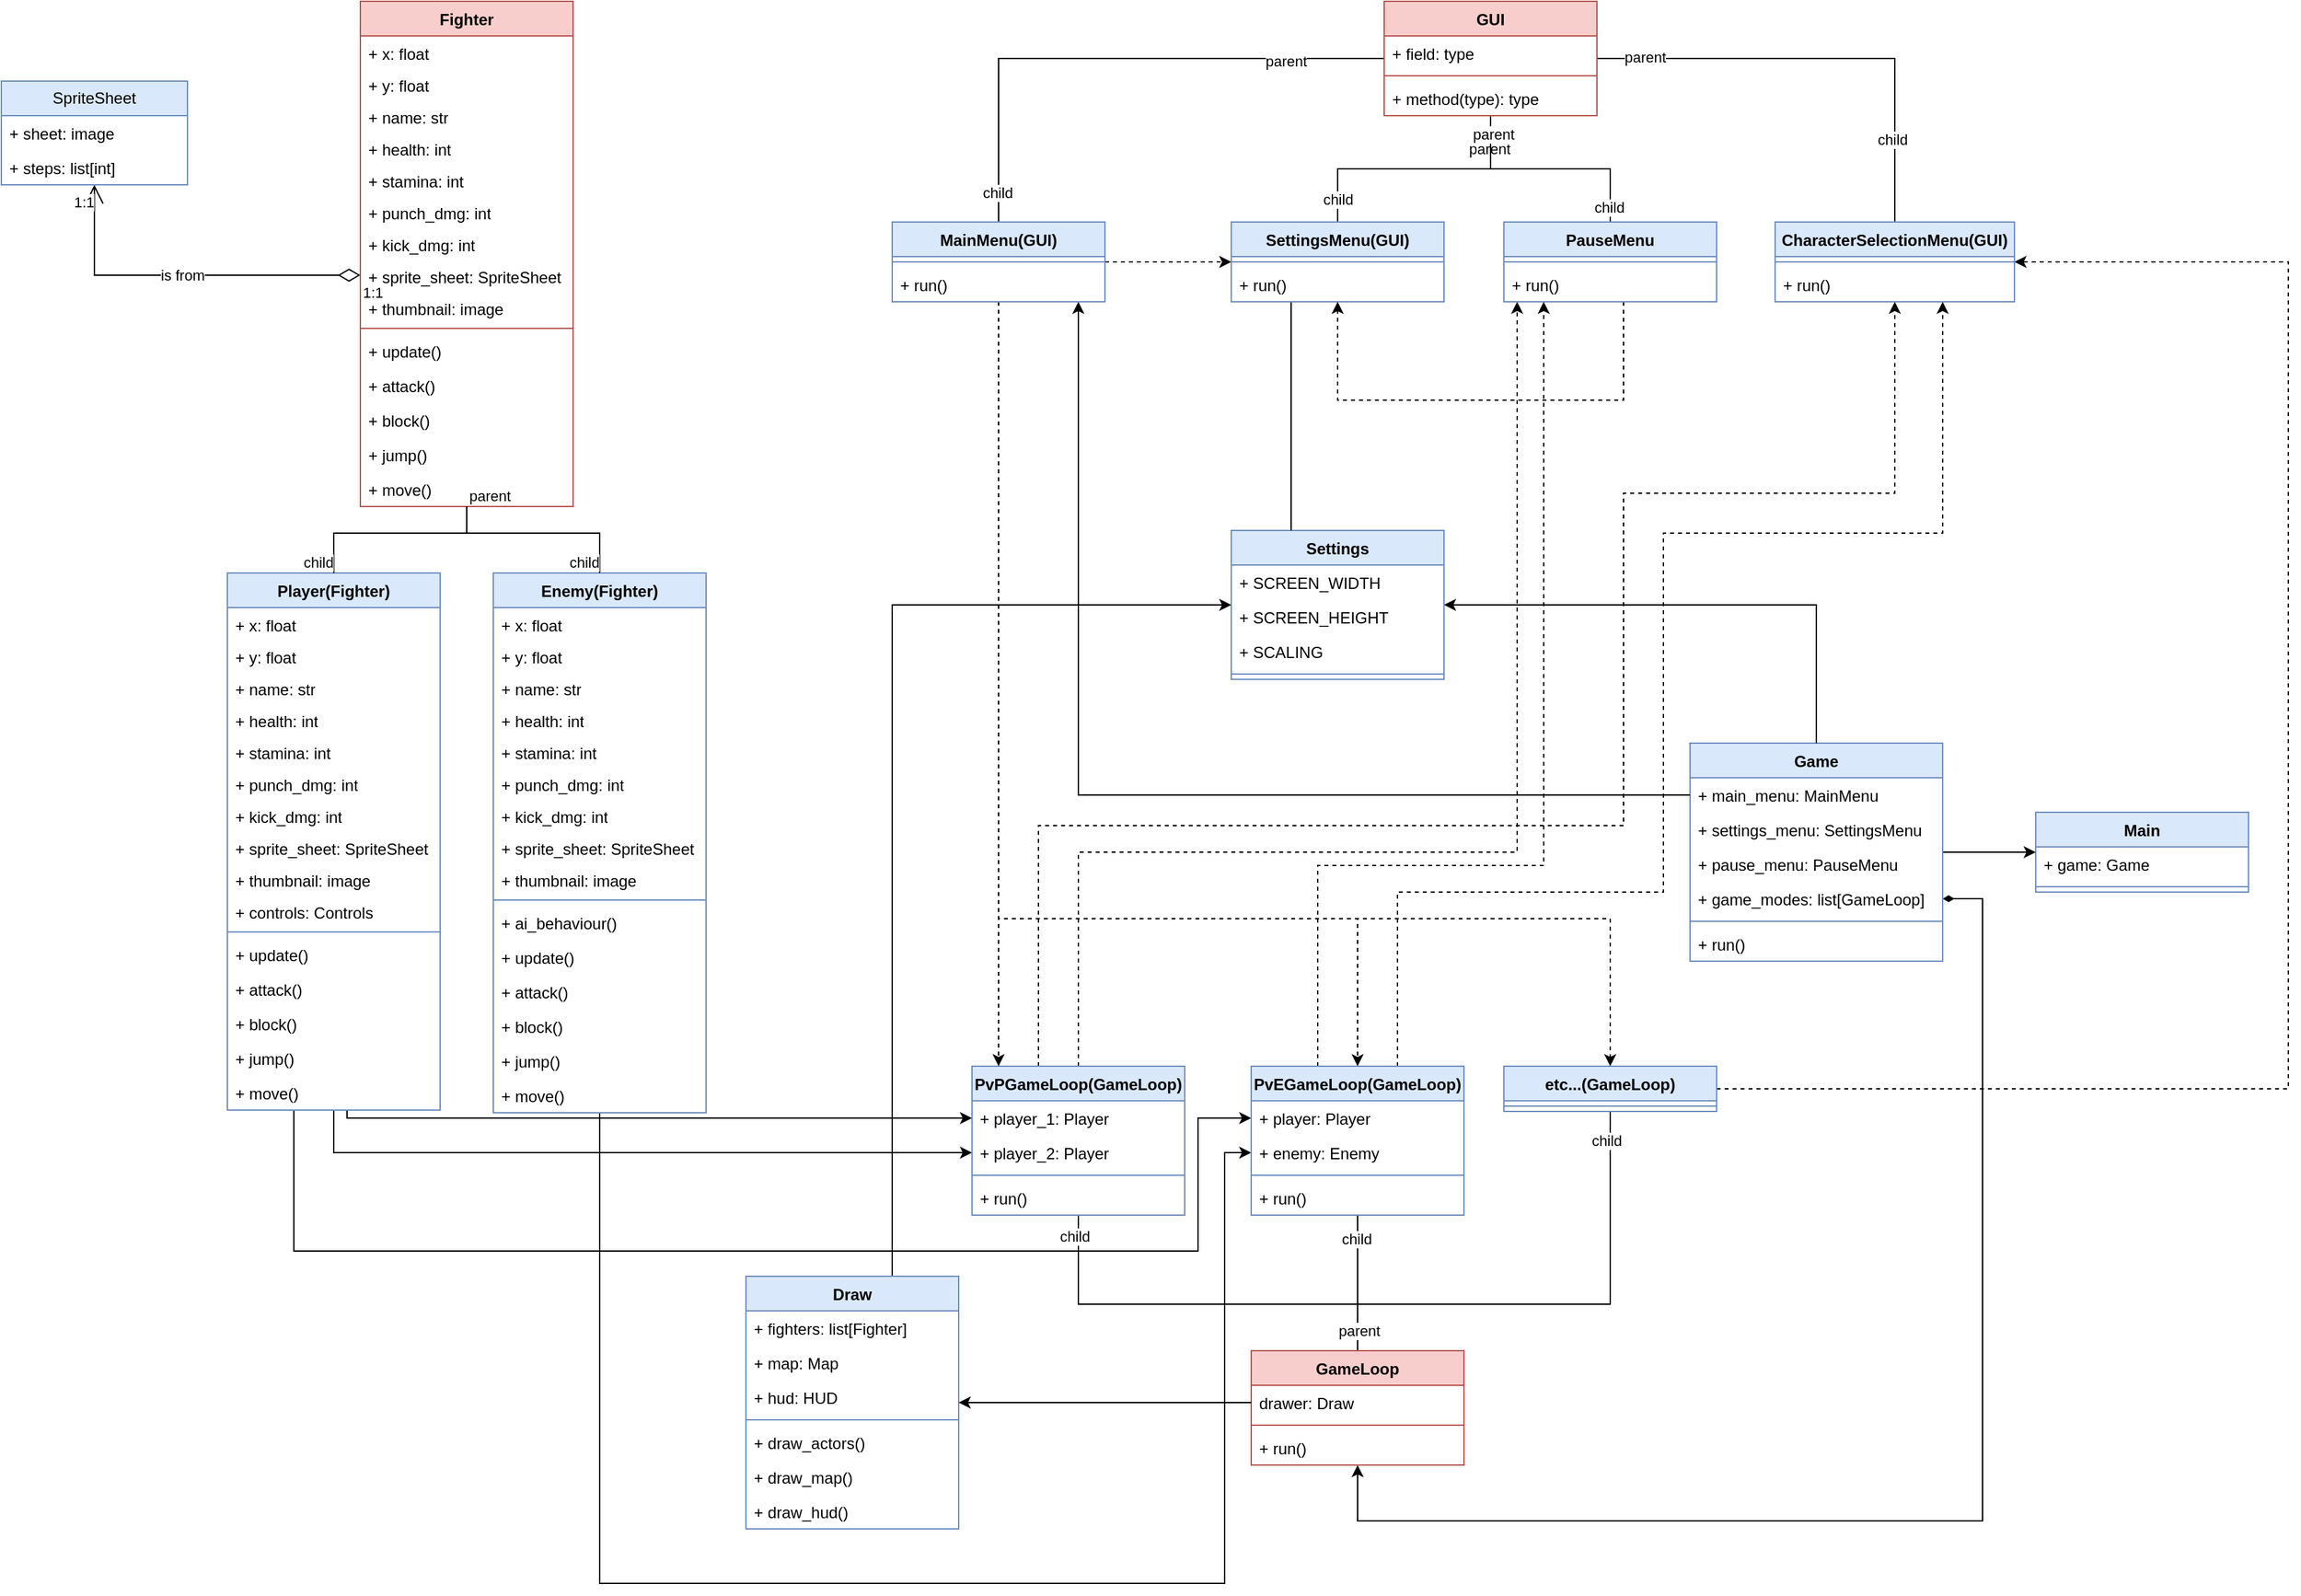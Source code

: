 <mxfile version="24.8.4" pages="2">
  <diagram name="1 oldal" id="AO9EqF0Pw0XHUYTM5-0S">
    <mxGraphModel dx="2607" dy="2242" grid="1" gridSize="10" guides="1" tooltips="1" connect="1" arrows="1" fold="1" page="1" pageScale="1" pageWidth="1600" pageHeight="900" math="0" shadow="0">
      <root>
        <mxCell id="0" />
        <mxCell id="1" parent="0" />
        <mxCell id="5-NTMnnVonEZ9g2xOe2K-20" value="Fighter" style="swimlane;fontStyle=1;align=center;verticalAlign=top;childLayout=stackLayout;horizontal=1;startSize=26;horizontalStack=0;resizeParent=1;resizeParentMax=0;resizeLast=0;collapsible=1;marginBottom=0;whiteSpace=wrap;html=1;fillColor=#f8cecc;strokeColor=#b85450;shadow=0;rounded=0;glass=0;swimlaneLine=1;" parent="1" vertex="1">
          <mxGeometry x="330" y="-360" width="160" height="380" as="geometry" />
        </mxCell>
        <mxCell id="5-NTMnnVonEZ9g2xOe2K-93" value="+ x: float" style="text;strokeColor=none;fillColor=none;align=left;verticalAlign=top;spacingLeft=4;spacingRight=4;overflow=hidden;rotatable=0;points=[[0,0.5],[1,0.5]];portConstraint=eastwest;whiteSpace=wrap;html=1;" parent="5-NTMnnVonEZ9g2xOe2K-20" vertex="1">
          <mxGeometry y="26" width="160" height="24" as="geometry" />
        </mxCell>
        <mxCell id="5-NTMnnVonEZ9g2xOe2K-94" value="+ y: float" style="text;strokeColor=none;fillColor=none;align=left;verticalAlign=top;spacingLeft=4;spacingRight=4;overflow=hidden;rotatable=0;points=[[0,0.5],[1,0.5]];portConstraint=eastwest;whiteSpace=wrap;html=1;" parent="5-NTMnnVonEZ9g2xOe2K-20" vertex="1">
          <mxGeometry y="50" width="160" height="24" as="geometry" />
        </mxCell>
        <mxCell id="5-NTMnnVonEZ9g2xOe2K-21" value="+ name: str" style="text;strokeColor=none;fillColor=none;align=left;verticalAlign=top;spacingLeft=4;spacingRight=4;overflow=hidden;rotatable=0;points=[[0,0.5],[1,0.5]];portConstraint=eastwest;whiteSpace=wrap;html=1;" parent="5-NTMnnVonEZ9g2xOe2K-20" vertex="1">
          <mxGeometry y="74" width="160" height="24" as="geometry" />
        </mxCell>
        <mxCell id="5-NTMnnVonEZ9g2xOe2K-26" value="+ health: int" style="text;strokeColor=none;fillColor=none;align=left;verticalAlign=top;spacingLeft=4;spacingRight=4;overflow=hidden;rotatable=0;points=[[0,0.5],[1,0.5]];portConstraint=eastwest;whiteSpace=wrap;html=1;" parent="5-NTMnnVonEZ9g2xOe2K-20" vertex="1">
          <mxGeometry y="98" width="160" height="24" as="geometry" />
        </mxCell>
        <mxCell id="5-NTMnnVonEZ9g2xOe2K-31" value="+ stamina: int" style="text;strokeColor=none;fillColor=none;align=left;verticalAlign=top;spacingLeft=4;spacingRight=4;overflow=hidden;rotatable=0;points=[[0,0.5],[1,0.5]];portConstraint=eastwest;whiteSpace=wrap;html=1;" parent="5-NTMnnVonEZ9g2xOe2K-20" vertex="1">
          <mxGeometry y="122" width="160" height="24" as="geometry" />
        </mxCell>
        <mxCell id="5-NTMnnVonEZ9g2xOe2K-30" value="+ punch_dmg: int" style="text;strokeColor=none;fillColor=none;align=left;verticalAlign=top;spacingLeft=4;spacingRight=4;overflow=hidden;rotatable=0;points=[[0,0.5],[1,0.5]];portConstraint=eastwest;whiteSpace=wrap;html=1;" parent="5-NTMnnVonEZ9g2xOe2K-20" vertex="1">
          <mxGeometry y="146" width="160" height="24" as="geometry" />
        </mxCell>
        <mxCell id="5-NTMnnVonEZ9g2xOe2K-29" value="+ kick_dmg: int" style="text;strokeColor=none;fillColor=none;align=left;verticalAlign=top;spacingLeft=4;spacingRight=4;overflow=hidden;rotatable=0;points=[[0,0.5],[1,0.5]];portConstraint=eastwest;whiteSpace=wrap;html=1;" parent="5-NTMnnVonEZ9g2xOe2K-20" vertex="1">
          <mxGeometry y="170" width="160" height="24" as="geometry" />
        </mxCell>
        <mxCell id="5-NTMnnVonEZ9g2xOe2K-28" value="+ sprite_sheet: SpriteSheet" style="text;strokeColor=none;fillColor=none;align=left;verticalAlign=top;spacingLeft=4;spacingRight=4;overflow=hidden;rotatable=0;points=[[0,0.5],[1,0.5]];portConstraint=eastwest;whiteSpace=wrap;html=1;" parent="5-NTMnnVonEZ9g2xOe2K-20" vertex="1">
          <mxGeometry y="194" width="160" height="24" as="geometry" />
        </mxCell>
        <mxCell id="5-NTMnnVonEZ9g2xOe2K-27" value="+ thumbnail: image" style="text;strokeColor=none;fillColor=none;align=left;verticalAlign=top;spacingLeft=4;spacingRight=4;overflow=hidden;rotatable=0;points=[[0,0.5],[1,0.5]];portConstraint=eastwest;whiteSpace=wrap;html=1;" parent="5-NTMnnVonEZ9g2xOe2K-20" vertex="1">
          <mxGeometry y="218" width="160" height="24" as="geometry" />
        </mxCell>
        <mxCell id="5-NTMnnVonEZ9g2xOe2K-22" value="" style="line;strokeWidth=1;fillColor=none;align=left;verticalAlign=middle;spacingTop=-1;spacingLeft=3;spacingRight=3;rotatable=0;labelPosition=right;points=[];portConstraint=eastwest;strokeColor=inherit;" parent="5-NTMnnVonEZ9g2xOe2K-20" vertex="1">
          <mxGeometry y="242" width="160" height="8" as="geometry" />
        </mxCell>
        <mxCell id="5-NTMnnVonEZ9g2xOe2K-23" value="+ update()" style="text;strokeColor=none;fillColor=none;align=left;verticalAlign=top;spacingLeft=4;spacingRight=4;overflow=hidden;rotatable=0;points=[[0,0.5],[1,0.5]];portConstraint=eastwest;whiteSpace=wrap;html=1;" parent="5-NTMnnVonEZ9g2xOe2K-20" vertex="1">
          <mxGeometry y="250" width="160" height="26" as="geometry" />
        </mxCell>
        <mxCell id="5-NTMnnVonEZ9g2xOe2K-32" value="+ attack()" style="text;strokeColor=none;fillColor=none;align=left;verticalAlign=top;spacingLeft=4;spacingRight=4;overflow=hidden;rotatable=0;points=[[0,0.5],[1,0.5]];portConstraint=eastwest;whiteSpace=wrap;html=1;" parent="5-NTMnnVonEZ9g2xOe2K-20" vertex="1">
          <mxGeometry y="276" width="160" height="26" as="geometry" />
        </mxCell>
        <mxCell id="5-NTMnnVonEZ9g2xOe2K-39" value="+ block()" style="text;strokeColor=none;fillColor=none;align=left;verticalAlign=top;spacingLeft=4;spacingRight=4;overflow=hidden;rotatable=0;points=[[0,0.5],[1,0.5]];portConstraint=eastwest;whiteSpace=wrap;html=1;" parent="5-NTMnnVonEZ9g2xOe2K-20" vertex="1">
          <mxGeometry y="302" width="160" height="26" as="geometry" />
        </mxCell>
        <mxCell id="5-NTMnnVonEZ9g2xOe2K-38" value="+ jump()" style="text;strokeColor=none;fillColor=none;align=left;verticalAlign=top;spacingLeft=4;spacingRight=4;overflow=hidden;rotatable=0;points=[[0,0.5],[1,0.5]];portConstraint=eastwest;whiteSpace=wrap;html=1;" parent="5-NTMnnVonEZ9g2xOe2K-20" vertex="1">
          <mxGeometry y="328" width="160" height="26" as="geometry" />
        </mxCell>
        <mxCell id="5-NTMnnVonEZ9g2xOe2K-37" value="+ move()" style="text;strokeColor=none;fillColor=none;align=left;verticalAlign=top;spacingLeft=4;spacingRight=4;overflow=hidden;rotatable=0;points=[[0,0.5],[1,0.5]];portConstraint=eastwest;whiteSpace=wrap;html=1;" parent="5-NTMnnVonEZ9g2xOe2K-20" vertex="1">
          <mxGeometry y="354" width="160" height="26" as="geometry" />
        </mxCell>
        <mxCell id="5-NTMnnVonEZ9g2xOe2K-44" value="is from" style="endArrow=open;html=1;endSize=12;startArrow=diamondThin;startSize=14;startFill=0;edgeStyle=orthogonalEdgeStyle;rounded=0;exitX=0;exitY=0.5;exitDx=0;exitDy=0;" parent="1" source="5-NTMnnVonEZ9g2xOe2K-28" target="5-NTMnnVonEZ9g2xOe2K-47" edge="1">
          <mxGeometry relative="1" as="geometry">
            <mxPoint x="110" y="-120" as="sourcePoint" />
            <mxPoint x="130" y="-60" as="targetPoint" />
          </mxGeometry>
        </mxCell>
        <mxCell id="5-NTMnnVonEZ9g2xOe2K-45" value="1:1" style="edgeLabel;resizable=0;html=1;align=left;verticalAlign=top;" parent="5-NTMnnVonEZ9g2xOe2K-44" connectable="0" vertex="1">
          <mxGeometry x="-1" relative="1" as="geometry" />
        </mxCell>
        <mxCell id="5-NTMnnVonEZ9g2xOe2K-46" value="1:1" style="edgeLabel;resizable=0;html=1;align=right;verticalAlign=top;" parent="5-NTMnnVonEZ9g2xOe2K-44" connectable="0" vertex="1">
          <mxGeometry x="1" relative="1" as="geometry" />
        </mxCell>
        <mxCell id="5-NTMnnVonEZ9g2xOe2K-47" value="SpriteSheet" style="swimlane;fontStyle=0;childLayout=stackLayout;horizontal=1;startSize=26;fillColor=#dae8fc;horizontalStack=0;resizeParent=1;resizeParentMax=0;resizeLast=0;collapsible=1;marginBottom=0;whiteSpace=wrap;html=1;strokeColor=#6c8ebf;" parent="1" vertex="1">
          <mxGeometry x="60" y="-300" width="140" height="78" as="geometry" />
        </mxCell>
        <mxCell id="5-NTMnnVonEZ9g2xOe2K-49" value="+ sheet: image" style="text;strokeColor=none;fillColor=none;align=left;verticalAlign=top;spacingLeft=4;spacingRight=4;overflow=hidden;rotatable=0;points=[[0,0.5],[1,0.5]];portConstraint=eastwest;whiteSpace=wrap;html=1;" parent="5-NTMnnVonEZ9g2xOe2K-47" vertex="1">
          <mxGeometry y="26" width="140" height="26" as="geometry" />
        </mxCell>
        <mxCell id="5-NTMnnVonEZ9g2xOe2K-51" value="+ steps: list[int]" style="text;strokeColor=none;fillColor=none;align=left;verticalAlign=top;spacingLeft=4;spacingRight=4;overflow=hidden;rotatable=0;points=[[0,0.5],[1,0.5]];portConstraint=eastwest;whiteSpace=wrap;html=1;" parent="5-NTMnnVonEZ9g2xOe2K-47" vertex="1">
          <mxGeometry y="52" width="140" height="26" as="geometry" />
        </mxCell>
        <mxCell id="x02YkQBjoQvQCSHu9esw-5" style="edgeStyle=orthogonalEdgeStyle;rounded=0;orthogonalLoop=1;jettySize=auto;html=1;" edge="1" parent="1" source="5-NTMnnVonEZ9g2xOe2K-52" target="5-NTMnnVonEZ9g2xOe2K-128">
          <mxGeometry relative="1" as="geometry" />
        </mxCell>
        <mxCell id="x02YkQBjoQvQCSHu9esw-6" style="edgeStyle=orthogonalEdgeStyle;rounded=0;orthogonalLoop=1;jettySize=auto;html=1;" edge="1" parent="1" source="5-NTMnnVonEZ9g2xOe2K-52" target="5-NTMnnVonEZ9g2xOe2K-127">
          <mxGeometry relative="1" as="geometry">
            <Array as="points">
              <mxPoint x="320" y="480" />
            </Array>
          </mxGeometry>
        </mxCell>
        <mxCell id="x02YkQBjoQvQCSHu9esw-7" style="edgeStyle=orthogonalEdgeStyle;rounded=0;orthogonalLoop=1;jettySize=auto;html=1;" edge="1" parent="1" source="5-NTMnnVonEZ9g2xOe2K-52" target="5-NTMnnVonEZ9g2xOe2K-129">
          <mxGeometry relative="1" as="geometry">
            <Array as="points">
              <mxPoint x="280" y="580" />
              <mxPoint x="960" y="580" />
              <mxPoint x="960" y="480" />
            </Array>
          </mxGeometry>
        </mxCell>
        <mxCell id="5-NTMnnVonEZ9g2xOe2K-52" value="Player(Fighter)" style="swimlane;fontStyle=1;align=center;verticalAlign=top;childLayout=stackLayout;horizontal=1;startSize=26;horizontalStack=0;resizeParent=1;resizeParentMax=0;resizeLast=0;collapsible=1;marginBottom=0;whiteSpace=wrap;html=1;fillColor=#dae8fc;strokeColor=#6c8ebf;" parent="1" vertex="1">
          <mxGeometry x="230" y="70" width="160" height="404" as="geometry" />
        </mxCell>
        <mxCell id="5-NTMnnVonEZ9g2xOe2K-92" value="+ x: float" style="text;align=left;verticalAlign=top;spacingLeft=4;spacingRight=4;overflow=hidden;rotatable=0;points=[[0,0.5],[1,0.5]];portConstraint=eastwest;whiteSpace=wrap;html=1;" parent="5-NTMnnVonEZ9g2xOe2K-52" vertex="1">
          <mxGeometry y="26" width="160" height="24" as="geometry" />
        </mxCell>
        <mxCell id="5-NTMnnVonEZ9g2xOe2K-95" value="+ y: float" style="text;align=left;verticalAlign=top;spacingLeft=4;spacingRight=4;overflow=hidden;rotatable=0;points=[[0,0.5],[1,0.5]];portConstraint=eastwest;whiteSpace=wrap;html=1;" parent="5-NTMnnVonEZ9g2xOe2K-52" vertex="1">
          <mxGeometry y="50" width="160" height="24" as="geometry" />
        </mxCell>
        <mxCell id="5-NTMnnVonEZ9g2xOe2K-53" value="+ name: str" style="text;align=left;verticalAlign=top;spacingLeft=4;spacingRight=4;overflow=hidden;rotatable=0;points=[[0,0.5],[1,0.5]];portConstraint=eastwest;whiteSpace=wrap;html=1;" parent="5-NTMnnVonEZ9g2xOe2K-52" vertex="1">
          <mxGeometry y="74" width="160" height="24" as="geometry" />
        </mxCell>
        <mxCell id="5-NTMnnVonEZ9g2xOe2K-54" value="+ health: int" style="text;align=left;verticalAlign=top;spacingLeft=4;spacingRight=4;overflow=hidden;rotatable=0;points=[[0,0.5],[1,0.5]];portConstraint=eastwest;whiteSpace=wrap;html=1;" parent="5-NTMnnVonEZ9g2xOe2K-52" vertex="1">
          <mxGeometry y="98" width="160" height="24" as="geometry" />
        </mxCell>
        <mxCell id="5-NTMnnVonEZ9g2xOe2K-55" value="+ stamina: int" style="text;align=left;verticalAlign=top;spacingLeft=4;spacingRight=4;overflow=hidden;rotatable=0;points=[[0,0.5],[1,0.5]];portConstraint=eastwest;whiteSpace=wrap;html=1;" parent="5-NTMnnVonEZ9g2xOe2K-52" vertex="1">
          <mxGeometry y="122" width="160" height="24" as="geometry" />
        </mxCell>
        <mxCell id="5-NTMnnVonEZ9g2xOe2K-56" value="+ punch_dmg: int" style="text;align=left;verticalAlign=top;spacingLeft=4;spacingRight=4;overflow=hidden;rotatable=0;points=[[0,0.5],[1,0.5]];portConstraint=eastwest;whiteSpace=wrap;html=1;" parent="5-NTMnnVonEZ9g2xOe2K-52" vertex="1">
          <mxGeometry y="146" width="160" height="24" as="geometry" />
        </mxCell>
        <mxCell id="5-NTMnnVonEZ9g2xOe2K-57" value="+ kick_dmg: int" style="text;align=left;verticalAlign=top;spacingLeft=4;spacingRight=4;overflow=hidden;rotatable=0;points=[[0,0.5],[1,0.5]];portConstraint=eastwest;whiteSpace=wrap;html=1;" parent="5-NTMnnVonEZ9g2xOe2K-52" vertex="1">
          <mxGeometry y="170" width="160" height="24" as="geometry" />
        </mxCell>
        <mxCell id="5-NTMnnVonEZ9g2xOe2K-58" value="+ sprite_sheet: SpriteSheet" style="text;align=left;verticalAlign=top;spacingLeft=4;spacingRight=4;overflow=hidden;rotatable=0;points=[[0,0.5],[1,0.5]];portConstraint=eastwest;whiteSpace=wrap;html=1;" parent="5-NTMnnVonEZ9g2xOe2K-52" vertex="1">
          <mxGeometry y="194" width="160" height="24" as="geometry" />
        </mxCell>
        <mxCell id="5-NTMnnVonEZ9g2xOe2K-59" value="+ thumbnail: image" style="text;align=left;verticalAlign=top;spacingLeft=4;spacingRight=4;overflow=hidden;rotatable=0;points=[[0,0.5],[1,0.5]];portConstraint=eastwest;whiteSpace=wrap;html=1;" parent="5-NTMnnVonEZ9g2xOe2K-52" vertex="1">
          <mxGeometry y="218" width="160" height="24" as="geometry" />
        </mxCell>
        <mxCell id="5-NTMnnVonEZ9g2xOe2K-70" value="+ controls: Controls" style="text;align=left;verticalAlign=top;spacingLeft=4;spacingRight=4;overflow=hidden;rotatable=0;points=[[0,0.5],[1,0.5]];portConstraint=eastwest;whiteSpace=wrap;html=1;" parent="5-NTMnnVonEZ9g2xOe2K-52" vertex="1">
          <mxGeometry y="242" width="160" height="24" as="geometry" />
        </mxCell>
        <mxCell id="5-NTMnnVonEZ9g2xOe2K-60" value="" style="line;strokeWidth=1;fillColor=none;align=left;verticalAlign=middle;spacingTop=-1;spacingLeft=3;spacingRight=3;rotatable=0;labelPosition=right;points=[];portConstraint=eastwest;strokeColor=inherit;" parent="5-NTMnnVonEZ9g2xOe2K-52" vertex="1">
          <mxGeometry y="266" width="160" height="8" as="geometry" />
        </mxCell>
        <mxCell id="5-NTMnnVonEZ9g2xOe2K-61" value="+ update()" style="text;strokeColor=none;fillColor=none;align=left;verticalAlign=top;spacingLeft=4;spacingRight=4;overflow=hidden;rotatable=0;points=[[0,0.5],[1,0.5]];portConstraint=eastwest;whiteSpace=wrap;html=1;" parent="5-NTMnnVonEZ9g2xOe2K-52" vertex="1">
          <mxGeometry y="274" width="160" height="26" as="geometry" />
        </mxCell>
        <mxCell id="5-NTMnnVonEZ9g2xOe2K-62" value="+ attack()" style="text;strokeColor=none;fillColor=none;align=left;verticalAlign=top;spacingLeft=4;spacingRight=4;overflow=hidden;rotatable=0;points=[[0,0.5],[1,0.5]];portConstraint=eastwest;whiteSpace=wrap;html=1;" parent="5-NTMnnVonEZ9g2xOe2K-52" vertex="1">
          <mxGeometry y="300" width="160" height="26" as="geometry" />
        </mxCell>
        <mxCell id="5-NTMnnVonEZ9g2xOe2K-63" value="+ block()" style="text;strokeColor=none;fillColor=none;align=left;verticalAlign=top;spacingLeft=4;spacingRight=4;overflow=hidden;rotatable=0;points=[[0,0.5],[1,0.5]];portConstraint=eastwest;whiteSpace=wrap;html=1;" parent="5-NTMnnVonEZ9g2xOe2K-52" vertex="1">
          <mxGeometry y="326" width="160" height="26" as="geometry" />
        </mxCell>
        <mxCell id="5-NTMnnVonEZ9g2xOe2K-64" value="+ jump()" style="text;strokeColor=none;fillColor=none;align=left;verticalAlign=top;spacingLeft=4;spacingRight=4;overflow=hidden;rotatable=0;points=[[0,0.5],[1,0.5]];portConstraint=eastwest;whiteSpace=wrap;html=1;" parent="5-NTMnnVonEZ9g2xOe2K-52" vertex="1">
          <mxGeometry y="352" width="160" height="26" as="geometry" />
        </mxCell>
        <mxCell id="5-NTMnnVonEZ9g2xOe2K-65" value="+ move()" style="text;strokeColor=none;fillColor=none;align=left;verticalAlign=top;spacingLeft=4;spacingRight=4;overflow=hidden;rotatable=0;points=[[0,0.5],[1,0.5]];portConstraint=eastwest;whiteSpace=wrap;html=1;" parent="5-NTMnnVonEZ9g2xOe2K-52" vertex="1">
          <mxGeometry y="378" width="160" height="26" as="geometry" />
        </mxCell>
        <mxCell id="5-NTMnnVonEZ9g2xOe2K-67" value="" style="endArrow=none;html=1;edgeStyle=orthogonalEdgeStyle;rounded=0;" parent="1" source="5-NTMnnVonEZ9g2xOe2K-20" target="5-NTMnnVonEZ9g2xOe2K-52" edge="1">
          <mxGeometry relative="1" as="geometry">
            <mxPoint x="340" y="-40" as="sourcePoint" />
            <mxPoint x="220" y="47" as="targetPoint" />
            <Array as="points">
              <mxPoint x="410" y="40" />
              <mxPoint x="310" y="40" />
            </Array>
          </mxGeometry>
        </mxCell>
        <mxCell id="5-NTMnnVonEZ9g2xOe2K-68" value="parent" style="edgeLabel;resizable=0;html=1;align=left;verticalAlign=bottom;" parent="5-NTMnnVonEZ9g2xOe2K-67" connectable="0" vertex="1">
          <mxGeometry x="-1" relative="1" as="geometry" />
        </mxCell>
        <mxCell id="5-NTMnnVonEZ9g2xOe2K-69" value="child" style="edgeLabel;resizable=0;html=1;align=right;verticalAlign=bottom;" parent="5-NTMnnVonEZ9g2xOe2K-67" connectable="0" vertex="1">
          <mxGeometry x="1" relative="1" as="geometry" />
        </mxCell>
        <mxCell id="x02YkQBjoQvQCSHu9esw-4" style="edgeStyle=orthogonalEdgeStyle;rounded=0;orthogonalLoop=1;jettySize=auto;html=1;" edge="1" parent="1" source="5-NTMnnVonEZ9g2xOe2K-71" target="5-NTMnnVonEZ9g2xOe2K-130">
          <mxGeometry relative="1" as="geometry">
            <Array as="points">
              <mxPoint x="510" y="830" />
              <mxPoint x="980" y="830" />
              <mxPoint x="980" y="506" />
            </Array>
          </mxGeometry>
        </mxCell>
        <mxCell id="5-NTMnnVonEZ9g2xOe2K-71" value="Enemy(Fighter)" style="swimlane;fontStyle=1;align=center;verticalAlign=top;childLayout=stackLayout;horizontal=1;startSize=26;horizontalStack=0;resizeParent=1;resizeParentMax=0;resizeLast=0;collapsible=1;marginBottom=0;whiteSpace=wrap;html=1;fillColor=#dae8fc;strokeColor=#6c8ebf;" parent="1" vertex="1">
          <mxGeometry x="430" y="70" width="160" height="406" as="geometry" />
        </mxCell>
        <mxCell id="5-NTMnnVonEZ9g2xOe2K-96" value="+ x: float" style="text;align=left;verticalAlign=top;spacingLeft=4;spacingRight=4;overflow=hidden;rotatable=0;points=[[0,0.5],[1,0.5]];portConstraint=eastwest;whiteSpace=wrap;html=1;" parent="5-NTMnnVonEZ9g2xOe2K-71" vertex="1">
          <mxGeometry y="26" width="160" height="24" as="geometry" />
        </mxCell>
        <mxCell id="5-NTMnnVonEZ9g2xOe2K-97" value="+ y: float" style="text;align=left;verticalAlign=top;spacingLeft=4;spacingRight=4;overflow=hidden;rotatable=0;points=[[0,0.5],[1,0.5]];portConstraint=eastwest;whiteSpace=wrap;html=1;" parent="5-NTMnnVonEZ9g2xOe2K-71" vertex="1">
          <mxGeometry y="50" width="160" height="24" as="geometry" />
        </mxCell>
        <mxCell id="5-NTMnnVonEZ9g2xOe2K-72" value="+ name: str" style="text;align=left;verticalAlign=top;spacingLeft=4;spacingRight=4;overflow=hidden;rotatable=0;points=[[0,0.5],[1,0.5]];portConstraint=eastwest;whiteSpace=wrap;html=1;" parent="5-NTMnnVonEZ9g2xOe2K-71" vertex="1">
          <mxGeometry y="74" width="160" height="24" as="geometry" />
        </mxCell>
        <mxCell id="5-NTMnnVonEZ9g2xOe2K-73" value="+ health: int" style="text;align=left;verticalAlign=top;spacingLeft=4;spacingRight=4;overflow=hidden;rotatable=0;points=[[0,0.5],[1,0.5]];portConstraint=eastwest;whiteSpace=wrap;html=1;" parent="5-NTMnnVonEZ9g2xOe2K-71" vertex="1">
          <mxGeometry y="98" width="160" height="24" as="geometry" />
        </mxCell>
        <mxCell id="5-NTMnnVonEZ9g2xOe2K-74" value="+ stamina: int" style="text;align=left;verticalAlign=top;spacingLeft=4;spacingRight=4;overflow=hidden;rotatable=0;points=[[0,0.5],[1,0.5]];portConstraint=eastwest;whiteSpace=wrap;html=1;" parent="5-NTMnnVonEZ9g2xOe2K-71" vertex="1">
          <mxGeometry y="122" width="160" height="24" as="geometry" />
        </mxCell>
        <mxCell id="5-NTMnnVonEZ9g2xOe2K-75" value="+ punch_dmg: int" style="text;align=left;verticalAlign=top;spacingLeft=4;spacingRight=4;overflow=hidden;rotatable=0;points=[[0,0.5],[1,0.5]];portConstraint=eastwest;whiteSpace=wrap;html=1;" parent="5-NTMnnVonEZ9g2xOe2K-71" vertex="1">
          <mxGeometry y="146" width="160" height="24" as="geometry" />
        </mxCell>
        <mxCell id="5-NTMnnVonEZ9g2xOe2K-76" value="+ kick_dmg: int" style="text;align=left;verticalAlign=top;spacingLeft=4;spacingRight=4;overflow=hidden;rotatable=0;points=[[0,0.5],[1,0.5]];portConstraint=eastwest;whiteSpace=wrap;html=1;" parent="5-NTMnnVonEZ9g2xOe2K-71" vertex="1">
          <mxGeometry y="170" width="160" height="24" as="geometry" />
        </mxCell>
        <mxCell id="5-NTMnnVonEZ9g2xOe2K-77" value="+ sprite_sheet: SpriteSheet" style="text;align=left;verticalAlign=top;spacingLeft=4;spacingRight=4;overflow=hidden;rotatable=0;points=[[0,0.5],[1,0.5]];portConstraint=eastwest;whiteSpace=wrap;html=1;" parent="5-NTMnnVonEZ9g2xOe2K-71" vertex="1">
          <mxGeometry y="194" width="160" height="24" as="geometry" />
        </mxCell>
        <mxCell id="5-NTMnnVonEZ9g2xOe2K-78" value="+ thumbnail: image" style="text;align=left;verticalAlign=top;spacingLeft=4;spacingRight=4;overflow=hidden;rotatable=0;points=[[0,0.5],[1,0.5]];portConstraint=eastwest;whiteSpace=wrap;html=1;" parent="5-NTMnnVonEZ9g2xOe2K-71" vertex="1">
          <mxGeometry y="218" width="160" height="24" as="geometry" />
        </mxCell>
        <mxCell id="5-NTMnnVonEZ9g2xOe2K-80" value="" style="line;strokeWidth=1;fillColor=none;align=left;verticalAlign=middle;spacingTop=-1;spacingLeft=3;spacingRight=3;rotatable=0;labelPosition=right;points=[];portConstraint=eastwest;strokeColor=inherit;" parent="5-NTMnnVonEZ9g2xOe2K-71" vertex="1">
          <mxGeometry y="242" width="160" height="8" as="geometry" />
        </mxCell>
        <mxCell id="5-NTMnnVonEZ9g2xOe2K-131" value="+ ai_behaviour()" style="text;strokeColor=none;fillColor=none;align=left;verticalAlign=top;spacingLeft=4;spacingRight=4;overflow=hidden;rotatable=0;points=[[0,0.5],[1,0.5]];portConstraint=eastwest;whiteSpace=wrap;html=1;" parent="5-NTMnnVonEZ9g2xOe2K-71" vertex="1">
          <mxGeometry y="250" width="160" height="26" as="geometry" />
        </mxCell>
        <mxCell id="5-NTMnnVonEZ9g2xOe2K-81" value="+ update()" style="text;strokeColor=none;fillColor=none;align=left;verticalAlign=top;spacingLeft=4;spacingRight=4;overflow=hidden;rotatable=0;points=[[0,0.5],[1,0.5]];portConstraint=eastwest;whiteSpace=wrap;html=1;" parent="5-NTMnnVonEZ9g2xOe2K-71" vertex="1">
          <mxGeometry y="276" width="160" height="26" as="geometry" />
        </mxCell>
        <mxCell id="5-NTMnnVonEZ9g2xOe2K-82" value="+ attack()" style="text;strokeColor=none;fillColor=none;align=left;verticalAlign=top;spacingLeft=4;spacingRight=4;overflow=hidden;rotatable=0;points=[[0,0.5],[1,0.5]];portConstraint=eastwest;whiteSpace=wrap;html=1;" parent="5-NTMnnVonEZ9g2xOe2K-71" vertex="1">
          <mxGeometry y="302" width="160" height="26" as="geometry" />
        </mxCell>
        <mxCell id="5-NTMnnVonEZ9g2xOe2K-83" value="+ block()" style="text;strokeColor=none;fillColor=none;align=left;verticalAlign=top;spacingLeft=4;spacingRight=4;overflow=hidden;rotatable=0;points=[[0,0.5],[1,0.5]];portConstraint=eastwest;whiteSpace=wrap;html=1;" parent="5-NTMnnVonEZ9g2xOe2K-71" vertex="1">
          <mxGeometry y="328" width="160" height="26" as="geometry" />
        </mxCell>
        <mxCell id="5-NTMnnVonEZ9g2xOe2K-84" value="+ jump()" style="text;strokeColor=none;fillColor=none;align=left;verticalAlign=top;spacingLeft=4;spacingRight=4;overflow=hidden;rotatable=0;points=[[0,0.5],[1,0.5]];portConstraint=eastwest;whiteSpace=wrap;html=1;" parent="5-NTMnnVonEZ9g2xOe2K-71" vertex="1">
          <mxGeometry y="354" width="160" height="26" as="geometry" />
        </mxCell>
        <mxCell id="5-NTMnnVonEZ9g2xOe2K-85" value="+ move()" style="text;strokeColor=none;fillColor=none;align=left;verticalAlign=top;spacingLeft=4;spacingRight=4;overflow=hidden;rotatable=0;points=[[0,0.5],[1,0.5]];portConstraint=eastwest;whiteSpace=wrap;html=1;" parent="5-NTMnnVonEZ9g2xOe2K-71" vertex="1">
          <mxGeometry y="380" width="160" height="26" as="geometry" />
        </mxCell>
        <mxCell id="5-NTMnnVonEZ9g2xOe2K-87" value="" style="endArrow=none;html=1;edgeStyle=orthogonalEdgeStyle;rounded=0;" parent="1" source="5-NTMnnVonEZ9g2xOe2K-20" target="5-NTMnnVonEZ9g2xOe2K-71" edge="1">
          <mxGeometry relative="1" as="geometry">
            <mxPoint x="659.999" y="-70" as="sourcePoint" />
            <mxPoint x="759.999" y="-40" as="targetPoint" />
            <Array as="points">
              <mxPoint x="410" y="40" />
              <mxPoint x="510" y="40" />
            </Array>
          </mxGeometry>
        </mxCell>
        <mxCell id="5-NTMnnVonEZ9g2xOe2K-88" value="parent" style="edgeLabel;resizable=0;html=1;align=left;verticalAlign=bottom;" parent="5-NTMnnVonEZ9g2xOe2K-87" connectable="0" vertex="1">
          <mxGeometry x="-1" relative="1" as="geometry" />
        </mxCell>
        <mxCell id="5-NTMnnVonEZ9g2xOe2K-89" value="child" style="edgeLabel;resizable=0;html=1;align=right;verticalAlign=bottom;" parent="5-NTMnnVonEZ9g2xOe2K-87" connectable="0" vertex="1">
          <mxGeometry x="1" relative="1" as="geometry" />
        </mxCell>
        <mxCell id="d2ehUnC8jV5czTGpf8uF-21" style="edgeStyle=orthogonalEdgeStyle;rounded=0;orthogonalLoop=1;jettySize=auto;html=1;startArrow=classic;startFill=1;endArrow=diamondThin;endFill=1;" parent="1" source="5-NTMnnVonEZ9g2xOe2K-98" target="d2ehUnC8jV5czTGpf8uF-58" edge="1">
          <mxGeometry relative="1" as="geometry">
            <Array as="points">
              <mxPoint x="1080" y="783" />
              <mxPoint x="1550" y="783" />
              <mxPoint x="1550" y="315" />
            </Array>
          </mxGeometry>
        </mxCell>
        <mxCell id="iFx0t8KMykMtkTPZhX2i-15" style="edgeStyle=orthogonalEdgeStyle;rounded=0;orthogonalLoop=1;jettySize=auto;html=1;endArrow=none;endFill=0;" parent="1" source="5-NTMnnVonEZ9g2xOe2K-98" target="5-NTMnnVonEZ9g2xOe2K-106" edge="1">
          <mxGeometry relative="1" as="geometry" />
        </mxCell>
        <mxCell id="iFx0t8KMykMtkTPZhX2i-20" value="child" style="edgeLabel;html=1;align=center;verticalAlign=middle;resizable=0;points=[];" parent="iFx0t8KMykMtkTPZhX2i-15" vertex="1" connectable="0">
          <mxGeometry x="0.674" y="1" relative="1" as="geometry">
            <mxPoint y="1" as="offset" />
          </mxGeometry>
        </mxCell>
        <mxCell id="iFx0t8KMykMtkTPZhX2i-16" style="edgeStyle=orthogonalEdgeStyle;rounded=0;orthogonalLoop=1;jettySize=auto;html=1;endArrow=none;endFill=0;" parent="1" source="5-NTMnnVonEZ9g2xOe2K-98" target="5-NTMnnVonEZ9g2xOe2K-102" edge="1">
          <mxGeometry relative="1" as="geometry">
            <Array as="points">
              <mxPoint x="1080" y="620" />
              <mxPoint x="870" y="620" />
            </Array>
          </mxGeometry>
        </mxCell>
        <mxCell id="iFx0t8KMykMtkTPZhX2i-21" value="child" style="edgeLabel;html=1;align=center;verticalAlign=middle;resizable=0;points=[];" parent="iFx0t8KMykMtkTPZhX2i-16" vertex="1" connectable="0">
          <mxGeometry x="0.901" y="3" relative="1" as="geometry">
            <mxPoint as="offset" />
          </mxGeometry>
        </mxCell>
        <mxCell id="iFx0t8KMykMtkTPZhX2i-17" style="edgeStyle=orthogonalEdgeStyle;rounded=0;orthogonalLoop=1;jettySize=auto;html=1;endArrow=none;endFill=0;" parent="1" source="5-NTMnnVonEZ9g2xOe2K-98" target="5-NTMnnVonEZ9g2xOe2K-110" edge="1">
          <mxGeometry relative="1" as="geometry">
            <Array as="points">
              <mxPoint x="1080" y="620" />
              <mxPoint x="1270" y="620" />
            </Array>
          </mxGeometry>
        </mxCell>
        <mxCell id="iFx0t8KMykMtkTPZhX2i-18" value="parent" style="edgeLabel;html=1;align=center;verticalAlign=middle;resizable=0;points=[];" parent="iFx0t8KMykMtkTPZhX2i-17" vertex="1" connectable="0">
          <mxGeometry x="-0.914" y="-1" relative="1" as="geometry">
            <mxPoint y="1" as="offset" />
          </mxGeometry>
        </mxCell>
        <mxCell id="iFx0t8KMykMtkTPZhX2i-19" value="child" style="edgeLabel;html=1;align=center;verticalAlign=middle;resizable=0;points=[];" parent="iFx0t8KMykMtkTPZhX2i-17" vertex="1" connectable="0">
          <mxGeometry x="0.883" y="3" relative="1" as="geometry">
            <mxPoint as="offset" />
          </mxGeometry>
        </mxCell>
        <mxCell id="5-NTMnnVonEZ9g2xOe2K-98" value="GameLoop" style="swimlane;fontStyle=1;align=center;verticalAlign=top;childLayout=stackLayout;horizontal=1;startSize=26;horizontalStack=0;resizeParent=1;resizeParentMax=0;resizeLast=0;collapsible=1;marginBottom=0;whiteSpace=wrap;html=1;fillColor=#f8cecc;strokeColor=#b85450;" parent="1" vertex="1">
          <mxGeometry x="1000" y="655" width="160" height="86" as="geometry" />
        </mxCell>
        <mxCell id="d2ehUnC8jV5czTGpf8uF-59" value="drawer: Draw" style="text;strokeColor=none;fillColor=none;align=left;verticalAlign=top;spacingLeft=4;spacingRight=4;overflow=hidden;rotatable=0;points=[[0,0.5],[1,0.5]];portConstraint=eastwest;whiteSpace=wrap;html=1;" parent="5-NTMnnVonEZ9g2xOe2K-98" vertex="1">
          <mxGeometry y="26" width="160" height="26" as="geometry" />
        </mxCell>
        <mxCell id="5-NTMnnVonEZ9g2xOe2K-100" value="" style="line;strokeWidth=1;fillColor=none;align=left;verticalAlign=middle;spacingTop=-1;spacingLeft=3;spacingRight=3;rotatable=0;labelPosition=right;points=[];portConstraint=eastwest;strokeColor=inherit;" parent="5-NTMnnVonEZ9g2xOe2K-98" vertex="1">
          <mxGeometry y="52" width="160" height="8" as="geometry" />
        </mxCell>
        <mxCell id="5-NTMnnVonEZ9g2xOe2K-101" value="+ run()" style="text;strokeColor=none;fillColor=none;align=left;verticalAlign=top;spacingLeft=4;spacingRight=4;overflow=hidden;rotatable=0;points=[[0,0.5],[1,0.5]];portConstraint=eastwest;whiteSpace=wrap;html=1;" parent="5-NTMnnVonEZ9g2xOe2K-98" vertex="1">
          <mxGeometry y="60" width="160" height="26" as="geometry" />
        </mxCell>
        <mxCell id="iFx0t8KMykMtkTPZhX2i-25" style="edgeStyle=orthogonalEdgeStyle;rounded=0;orthogonalLoop=1;jettySize=auto;html=1;dashed=1;" parent="1" source="5-NTMnnVonEZ9g2xOe2K-102" target="d2ehUnC8jV5czTGpf8uF-53" edge="1">
          <mxGeometry relative="1" as="geometry">
            <Array as="points">
              <mxPoint x="870" y="280" />
              <mxPoint x="1200" y="280" />
            </Array>
          </mxGeometry>
        </mxCell>
        <mxCell id="x02YkQBjoQvQCSHu9esw-1" style="edgeStyle=orthogonalEdgeStyle;rounded=0;orthogonalLoop=1;jettySize=auto;html=1;dashed=1;" edge="1" parent="1" source="5-NTMnnVonEZ9g2xOe2K-102" target="d2ehUnC8jV5czTGpf8uF-48">
          <mxGeometry relative="1" as="geometry">
            <Array as="points">
              <mxPoint x="840" y="260" />
              <mxPoint x="1280" y="260" />
              <mxPoint x="1280" y="10" />
              <mxPoint x="1484" y="10" />
            </Array>
          </mxGeometry>
        </mxCell>
        <mxCell id="5-NTMnnVonEZ9g2xOe2K-102" value="PvPGameLoop(GameLoop)" style="swimlane;fontStyle=1;align=center;verticalAlign=top;childLayout=stackLayout;horizontal=1;startSize=26;horizontalStack=0;resizeParent=1;resizeParentMax=0;resizeLast=0;collapsible=1;marginBottom=0;whiteSpace=wrap;html=1;fillColor=#dae8fc;strokeColor=#6c8ebf;" parent="1" vertex="1">
          <mxGeometry x="790" y="441" width="160" height="112" as="geometry" />
        </mxCell>
        <mxCell id="5-NTMnnVonEZ9g2xOe2K-127" value="+ player_1: Player" style="text;strokeColor=none;fillColor=none;align=left;verticalAlign=top;spacingLeft=4;spacingRight=4;overflow=hidden;rotatable=0;points=[[0,0.5],[1,0.5]];portConstraint=eastwest;whiteSpace=wrap;html=1;" parent="5-NTMnnVonEZ9g2xOe2K-102" vertex="1">
          <mxGeometry y="26" width="160" height="26" as="geometry" />
        </mxCell>
        <mxCell id="5-NTMnnVonEZ9g2xOe2K-128" value="+ player_2: Player" style="text;strokeColor=none;fillColor=none;align=left;verticalAlign=top;spacingLeft=4;spacingRight=4;overflow=hidden;rotatable=0;points=[[0,0.5],[1,0.5]];portConstraint=eastwest;whiteSpace=wrap;html=1;" parent="5-NTMnnVonEZ9g2xOe2K-102" vertex="1">
          <mxGeometry y="52" width="160" height="26" as="geometry" />
        </mxCell>
        <mxCell id="5-NTMnnVonEZ9g2xOe2K-104" value="" style="line;strokeWidth=1;fillColor=none;align=left;verticalAlign=middle;spacingTop=-1;spacingLeft=3;spacingRight=3;rotatable=0;labelPosition=right;points=[];portConstraint=eastwest;strokeColor=inherit;" parent="5-NTMnnVonEZ9g2xOe2K-102" vertex="1">
          <mxGeometry y="78" width="160" height="8" as="geometry" />
        </mxCell>
        <mxCell id="5-NTMnnVonEZ9g2xOe2K-105" value="+ run()" style="text;strokeColor=none;fillColor=none;align=left;verticalAlign=top;spacingLeft=4;spacingRight=4;overflow=hidden;rotatable=0;points=[[0,0.5],[1,0.5]];portConstraint=eastwest;whiteSpace=wrap;html=1;" parent="5-NTMnnVonEZ9g2xOe2K-102" vertex="1">
          <mxGeometry y="86" width="160" height="26" as="geometry" />
        </mxCell>
        <mxCell id="iFx0t8KMykMtkTPZhX2i-26" style="edgeStyle=orthogonalEdgeStyle;rounded=0;orthogonalLoop=1;jettySize=auto;html=1;dashed=1;" parent="1" source="5-NTMnnVonEZ9g2xOe2K-106" target="d2ehUnC8jV5czTGpf8uF-53" edge="1">
          <mxGeometry relative="1" as="geometry">
            <Array as="points">
              <mxPoint x="1050" y="290" />
              <mxPoint x="1220" y="290" />
            </Array>
          </mxGeometry>
        </mxCell>
        <mxCell id="x02YkQBjoQvQCSHu9esw-2" style="edgeStyle=orthogonalEdgeStyle;rounded=0;orthogonalLoop=1;jettySize=auto;html=1;dashed=1;" edge="1" parent="1" source="5-NTMnnVonEZ9g2xOe2K-106" target="d2ehUnC8jV5czTGpf8uF-48">
          <mxGeometry relative="1" as="geometry">
            <Array as="points">
              <mxPoint x="1110" y="310" />
              <mxPoint x="1310" y="310" />
              <mxPoint x="1310" y="40" />
              <mxPoint x="1520" y="40" />
            </Array>
          </mxGeometry>
        </mxCell>
        <mxCell id="5-NTMnnVonEZ9g2xOe2K-106" value="PvEGameLoop(GameLoop)" style="swimlane;fontStyle=1;align=center;verticalAlign=top;childLayout=stackLayout;horizontal=1;startSize=26;horizontalStack=0;resizeParent=1;resizeParentMax=0;resizeLast=0;collapsible=1;marginBottom=0;whiteSpace=wrap;html=1;fillColor=#dae8fc;strokeColor=#6c8ebf;" parent="1" vertex="1">
          <mxGeometry x="1000" y="441" width="160" height="112" as="geometry" />
        </mxCell>
        <mxCell id="5-NTMnnVonEZ9g2xOe2K-129" value="+ player: Player" style="text;strokeColor=none;fillColor=none;align=left;verticalAlign=top;spacingLeft=4;spacingRight=4;overflow=hidden;rotatable=0;points=[[0,0.5],[1,0.5]];portConstraint=eastwest;whiteSpace=wrap;html=1;" parent="5-NTMnnVonEZ9g2xOe2K-106" vertex="1">
          <mxGeometry y="26" width="160" height="26" as="geometry" />
        </mxCell>
        <mxCell id="5-NTMnnVonEZ9g2xOe2K-130" value="+ enemy: Enemy" style="text;strokeColor=none;fillColor=none;align=left;verticalAlign=top;spacingLeft=4;spacingRight=4;overflow=hidden;rotatable=0;points=[[0,0.5],[1,0.5]];portConstraint=eastwest;whiteSpace=wrap;html=1;" parent="5-NTMnnVonEZ9g2xOe2K-106" vertex="1">
          <mxGeometry y="52" width="160" height="26" as="geometry" />
        </mxCell>
        <mxCell id="5-NTMnnVonEZ9g2xOe2K-108" value="" style="line;strokeWidth=1;fillColor=none;align=left;verticalAlign=middle;spacingTop=-1;spacingLeft=3;spacingRight=3;rotatable=0;labelPosition=right;points=[];portConstraint=eastwest;strokeColor=inherit;" parent="5-NTMnnVonEZ9g2xOe2K-106" vertex="1">
          <mxGeometry y="78" width="160" height="8" as="geometry" />
        </mxCell>
        <mxCell id="5-NTMnnVonEZ9g2xOe2K-109" value="+ run()" style="text;strokeColor=none;fillColor=none;align=left;verticalAlign=top;spacingLeft=4;spacingRight=4;overflow=hidden;rotatable=0;points=[[0,0.5],[1,0.5]];portConstraint=eastwest;whiteSpace=wrap;html=1;" parent="5-NTMnnVonEZ9g2xOe2K-106" vertex="1">
          <mxGeometry y="86" width="160" height="26" as="geometry" />
        </mxCell>
        <mxCell id="x02YkQBjoQvQCSHu9esw-3" style="edgeStyle=orthogonalEdgeStyle;rounded=0;orthogonalLoop=1;jettySize=auto;html=1;dashed=1;" edge="1" parent="1" source="5-NTMnnVonEZ9g2xOe2K-110" target="d2ehUnC8jV5czTGpf8uF-48">
          <mxGeometry relative="1" as="geometry">
            <Array as="points">
              <mxPoint x="1780" y="458" />
              <mxPoint x="1780" y="-164" />
            </Array>
          </mxGeometry>
        </mxCell>
        <mxCell id="5-NTMnnVonEZ9g2xOe2K-110" value="etc...(GameLoop)" style="swimlane;fontStyle=1;align=center;verticalAlign=top;childLayout=stackLayout;horizontal=1;startSize=26;horizontalStack=0;resizeParent=1;resizeParentMax=0;resizeLast=0;collapsible=1;marginBottom=0;whiteSpace=wrap;html=1;fillColor=#dae8fc;strokeColor=#6c8ebf;" parent="1" vertex="1">
          <mxGeometry x="1190" y="441" width="160" height="34" as="geometry" />
        </mxCell>
        <mxCell id="5-NTMnnVonEZ9g2xOe2K-112" value="" style="line;strokeWidth=1;fillColor=none;align=left;verticalAlign=middle;spacingTop=-1;spacingLeft=3;spacingRight=3;rotatable=0;labelPosition=right;points=[];portConstraint=eastwest;strokeColor=inherit;" parent="5-NTMnnVonEZ9g2xOe2K-110" vertex="1">
          <mxGeometry y="26" width="160" height="8" as="geometry" />
        </mxCell>
        <mxCell id="5-NTMnnVonEZ9g2xOe2K-140" value="Main" style="swimlane;fontStyle=1;align=center;verticalAlign=top;childLayout=stackLayout;horizontal=1;startSize=26;horizontalStack=0;resizeParent=1;resizeParentMax=0;resizeLast=0;collapsible=1;marginBottom=0;whiteSpace=wrap;html=1;fillColor=#dae8fc;strokeColor=#6c8ebf;" parent="1" vertex="1">
          <mxGeometry x="1590" y="250" width="160" height="60" as="geometry" />
        </mxCell>
        <mxCell id="5-NTMnnVonEZ9g2xOe2K-141" value="+ game: Game" style="text;strokeColor=none;fillColor=none;align=left;verticalAlign=top;spacingLeft=4;spacingRight=4;overflow=hidden;rotatable=0;points=[[0,0.5],[1,0.5]];portConstraint=eastwest;whiteSpace=wrap;html=1;" parent="5-NTMnnVonEZ9g2xOe2K-140" vertex="1">
          <mxGeometry y="26" width="160" height="26" as="geometry" />
        </mxCell>
        <mxCell id="5-NTMnnVonEZ9g2xOe2K-142" value="" style="line;strokeWidth=1;fillColor=none;align=left;verticalAlign=middle;spacingTop=-1;spacingLeft=3;spacingRight=3;rotatable=0;labelPosition=right;points=[];portConstraint=eastwest;strokeColor=inherit;" parent="5-NTMnnVonEZ9g2xOe2K-140" vertex="1">
          <mxGeometry y="52" width="160" height="8" as="geometry" />
        </mxCell>
        <mxCell id="d2ehUnC8jV5czTGpf8uF-6" value="" style="edgeStyle=orthogonalEdgeStyle;rounded=0;orthogonalLoop=1;jettySize=auto;html=1;" parent="1" source="d2ehUnC8jV5czTGpf8uF-2" target="5-NTMnnVonEZ9g2xOe2K-140" edge="1">
          <mxGeometry relative="1" as="geometry" />
        </mxCell>
        <mxCell id="d2ehUnC8jV5czTGpf8uF-2" value="Game" style="swimlane;fontStyle=1;align=center;verticalAlign=top;childLayout=stackLayout;horizontal=1;startSize=26;horizontalStack=0;resizeParent=1;resizeParentMax=0;resizeLast=0;collapsible=1;marginBottom=0;whiteSpace=wrap;html=1;fillColor=#dae8fc;strokeColor=#6c8ebf;" parent="1" vertex="1">
          <mxGeometry x="1330" y="198" width="190" height="164" as="geometry" />
        </mxCell>
        <mxCell id="d2ehUnC8jV5czTGpf8uF-57" value="+ main_menu: MainMenu" style="text;strokeColor=none;fillColor=none;align=left;verticalAlign=top;spacingLeft=4;spacingRight=4;overflow=hidden;rotatable=0;points=[[0,0.5],[1,0.5]];portConstraint=eastwest;whiteSpace=wrap;html=1;" parent="d2ehUnC8jV5czTGpf8uF-2" vertex="1">
          <mxGeometry y="26" width="190" height="26" as="geometry" />
        </mxCell>
        <mxCell id="iFx0t8KMykMtkTPZhX2i-24" value="+ settings_menu: SettingsMenu" style="text;strokeColor=none;fillColor=none;align=left;verticalAlign=top;spacingLeft=4;spacingRight=4;overflow=hidden;rotatable=0;points=[[0,0.5],[1,0.5]];portConstraint=eastwest;whiteSpace=wrap;html=1;" parent="d2ehUnC8jV5czTGpf8uF-2" vertex="1">
          <mxGeometry y="52" width="190" height="26" as="geometry" />
        </mxCell>
        <mxCell id="iFx0t8KMykMtkTPZhX2i-23" value="+ pause_menu: PauseMenu" style="text;strokeColor=none;fillColor=none;align=left;verticalAlign=top;spacingLeft=4;spacingRight=4;overflow=hidden;rotatable=0;points=[[0,0.5],[1,0.5]];portConstraint=eastwest;whiteSpace=wrap;html=1;" parent="d2ehUnC8jV5czTGpf8uF-2" vertex="1">
          <mxGeometry y="78" width="190" height="26" as="geometry" />
        </mxCell>
        <mxCell id="d2ehUnC8jV5czTGpf8uF-58" value="+ game_modes: list[GameLoop]" style="text;strokeColor=none;fillColor=none;align=left;verticalAlign=top;spacingLeft=4;spacingRight=4;overflow=hidden;rotatable=0;points=[[0,0.5],[1,0.5]];portConstraint=eastwest;whiteSpace=wrap;html=1;" parent="d2ehUnC8jV5czTGpf8uF-2" vertex="1">
          <mxGeometry y="104" width="190" height="26" as="geometry" />
        </mxCell>
        <mxCell id="d2ehUnC8jV5czTGpf8uF-4" value="" style="line;strokeWidth=1;fillColor=none;align=left;verticalAlign=middle;spacingTop=-1;spacingLeft=3;spacingRight=3;rotatable=0;labelPosition=right;points=[];portConstraint=eastwest;strokeColor=inherit;" parent="d2ehUnC8jV5czTGpf8uF-2" vertex="1">
          <mxGeometry y="130" width="190" height="8" as="geometry" />
        </mxCell>
        <mxCell id="d2ehUnC8jV5czTGpf8uF-5" value="+ run()" style="text;strokeColor=none;fillColor=none;align=left;verticalAlign=top;spacingLeft=4;spacingRight=4;overflow=hidden;rotatable=0;points=[[0,0.5],[1,0.5]];portConstraint=eastwest;whiteSpace=wrap;html=1;" parent="d2ehUnC8jV5czTGpf8uF-2" vertex="1">
          <mxGeometry y="138" width="190" height="26" as="geometry" />
        </mxCell>
        <mxCell id="d2ehUnC8jV5czTGpf8uF-52" style="edgeStyle=orthogonalEdgeStyle;rounded=0;orthogonalLoop=1;jettySize=auto;html=1;startArrow=classic;startFill=1;endArrow=none;endFill=0;" parent="1" source="d2ehUnC8jV5czTGpf8uF-7" target="d2ehUnC8jV5czTGpf8uF-2" edge="1">
          <mxGeometry relative="1" as="geometry" />
        </mxCell>
        <mxCell id="d2ehUnC8jV5czTGpf8uF-7" value="Settings" style="swimlane;fontStyle=1;align=center;verticalAlign=top;childLayout=stackLayout;horizontal=1;startSize=26;horizontalStack=0;resizeParent=1;resizeParentMax=0;resizeLast=0;collapsible=1;marginBottom=0;whiteSpace=wrap;html=1;fillColor=#dae8fc;strokeColor=#6c8ebf;" parent="1" vertex="1">
          <mxGeometry x="985" y="38" width="160" height="112" as="geometry" />
        </mxCell>
        <mxCell id="d2ehUnC8jV5czTGpf8uF-8" value="+ SCREEN_WIDTH" style="text;strokeColor=none;fillColor=none;align=left;verticalAlign=top;spacingLeft=4;spacingRight=4;overflow=hidden;rotatable=0;points=[[0,0.5],[1,0.5]];portConstraint=eastwest;whiteSpace=wrap;html=1;" parent="d2ehUnC8jV5czTGpf8uF-7" vertex="1">
          <mxGeometry y="26" width="160" height="26" as="geometry" />
        </mxCell>
        <mxCell id="d2ehUnC8jV5czTGpf8uF-19" value="+ SCREEN_HEIGHT" style="text;strokeColor=none;fillColor=none;align=left;verticalAlign=top;spacingLeft=4;spacingRight=4;overflow=hidden;rotatable=0;points=[[0,0.5],[1,0.5]];portConstraint=eastwest;whiteSpace=wrap;html=1;" parent="d2ehUnC8jV5czTGpf8uF-7" vertex="1">
          <mxGeometry y="52" width="160" height="26" as="geometry" />
        </mxCell>
        <mxCell id="d2ehUnC8jV5czTGpf8uF-18" value="+ SCALING" style="text;strokeColor=none;fillColor=none;align=left;verticalAlign=top;spacingLeft=4;spacingRight=4;overflow=hidden;rotatable=0;points=[[0,0.5],[1,0.5]];portConstraint=eastwest;whiteSpace=wrap;html=1;" parent="d2ehUnC8jV5czTGpf8uF-7" vertex="1">
          <mxGeometry y="78" width="160" height="26" as="geometry" />
        </mxCell>
        <mxCell id="d2ehUnC8jV5czTGpf8uF-9" value="" style="line;strokeWidth=1;fillColor=none;align=left;verticalAlign=middle;spacingTop=-1;spacingLeft=3;spacingRight=3;rotatable=0;labelPosition=right;points=[];portConstraint=eastwest;strokeColor=inherit;" parent="d2ehUnC8jV5czTGpf8uF-7" vertex="1">
          <mxGeometry y="104" width="160" height="8" as="geometry" />
        </mxCell>
        <mxCell id="iFx0t8KMykMtkTPZhX2i-12" style="edgeStyle=orthogonalEdgeStyle;rounded=0;orthogonalLoop=1;jettySize=auto;html=1;" parent="1" source="d2ehUnC8jV5czTGpf8uF-26" target="d2ehUnC8jV5czTGpf8uF-7" edge="1">
          <mxGeometry relative="1" as="geometry">
            <Array as="points">
              <mxPoint x="730" y="94" />
            </Array>
          </mxGeometry>
        </mxCell>
        <mxCell id="d2ehUnC8jV5czTGpf8uF-26" value="Draw" style="swimlane;fontStyle=1;align=center;verticalAlign=top;childLayout=stackLayout;horizontal=1;startSize=26;horizontalStack=0;resizeParent=1;resizeParentMax=0;resizeLast=0;collapsible=1;marginBottom=0;whiteSpace=wrap;html=1;fillColor=#dae8fc;strokeColor=#6c8ebf;" parent="1" vertex="1">
          <mxGeometry x="620" y="599" width="160" height="190" as="geometry" />
        </mxCell>
        <mxCell id="d2ehUnC8jV5czTGpf8uF-27" value="+ fighters: list[Fighter]" style="text;strokeColor=none;fillColor=none;align=left;verticalAlign=top;spacingLeft=4;spacingRight=4;overflow=hidden;rotatable=0;points=[[0,0.5],[1,0.5]];portConstraint=eastwest;whiteSpace=wrap;html=1;" parent="d2ehUnC8jV5czTGpf8uF-26" vertex="1">
          <mxGeometry y="26" width="160" height="26" as="geometry" />
        </mxCell>
        <mxCell id="d2ehUnC8jV5czTGpf8uF-34" value="+ map: Map" style="text;strokeColor=none;fillColor=none;align=left;verticalAlign=top;spacingLeft=4;spacingRight=4;overflow=hidden;rotatable=0;points=[[0,0.5],[1,0.5]];portConstraint=eastwest;whiteSpace=wrap;html=1;" parent="d2ehUnC8jV5czTGpf8uF-26" vertex="1">
          <mxGeometry y="52" width="160" height="26" as="geometry" />
        </mxCell>
        <mxCell id="d2ehUnC8jV5czTGpf8uF-33" value="+ hud: HUD" style="text;strokeColor=none;fillColor=none;align=left;verticalAlign=top;spacingLeft=4;spacingRight=4;overflow=hidden;rotatable=0;points=[[0,0.5],[1,0.5]];portConstraint=eastwest;whiteSpace=wrap;html=1;" parent="d2ehUnC8jV5czTGpf8uF-26" vertex="1">
          <mxGeometry y="78" width="160" height="26" as="geometry" />
        </mxCell>
        <mxCell id="d2ehUnC8jV5czTGpf8uF-28" value="" style="line;strokeWidth=1;fillColor=none;align=left;verticalAlign=middle;spacingTop=-1;spacingLeft=3;spacingRight=3;rotatable=0;labelPosition=right;points=[];portConstraint=eastwest;strokeColor=inherit;" parent="d2ehUnC8jV5czTGpf8uF-26" vertex="1">
          <mxGeometry y="104" width="160" height="8" as="geometry" />
        </mxCell>
        <mxCell id="d2ehUnC8jV5czTGpf8uF-29" value="+ draw_actors()" style="text;strokeColor=none;fillColor=none;align=left;verticalAlign=top;spacingLeft=4;spacingRight=4;overflow=hidden;rotatable=0;points=[[0,0.5],[1,0.5]];portConstraint=eastwest;whiteSpace=wrap;html=1;" parent="d2ehUnC8jV5czTGpf8uF-26" vertex="1">
          <mxGeometry y="112" width="160" height="26" as="geometry" />
        </mxCell>
        <mxCell id="d2ehUnC8jV5czTGpf8uF-30" value="+ draw_map()" style="text;strokeColor=none;fillColor=none;align=left;verticalAlign=top;spacingLeft=4;spacingRight=4;overflow=hidden;rotatable=0;points=[[0,0.5],[1,0.5]];portConstraint=eastwest;whiteSpace=wrap;html=1;" parent="d2ehUnC8jV5czTGpf8uF-26" vertex="1">
          <mxGeometry y="138" width="160" height="26" as="geometry" />
        </mxCell>
        <mxCell id="d2ehUnC8jV5czTGpf8uF-31" value="+ draw_hud()" style="text;strokeColor=none;fillColor=none;align=left;verticalAlign=top;spacingLeft=4;spacingRight=4;overflow=hidden;rotatable=0;points=[[0,0.5],[1,0.5]];portConstraint=eastwest;whiteSpace=wrap;html=1;" parent="d2ehUnC8jV5czTGpf8uF-26" vertex="1">
          <mxGeometry y="164" width="160" height="26" as="geometry" />
        </mxCell>
        <mxCell id="d2ehUnC8jV5czTGpf8uF-64" style="edgeStyle=orthogonalEdgeStyle;rounded=0;orthogonalLoop=1;jettySize=auto;html=1;endArrow=none;endFill=0;flowAnimation=0;" parent="1" source="d2ehUnC8jV5czTGpf8uF-36" target="d2ehUnC8jV5czTGpf8uF-40" edge="1">
          <mxGeometry relative="1" as="geometry" />
        </mxCell>
        <mxCell id="d2ehUnC8jV5czTGpf8uF-70" value="child" style="edgeLabel;html=1;align=center;verticalAlign=middle;resizable=0;points=[];" parent="d2ehUnC8jV5czTGpf8uF-64" vertex="1" connectable="0">
          <mxGeometry x="0.891" y="-1" relative="1" as="geometry">
            <mxPoint as="offset" />
          </mxGeometry>
        </mxCell>
        <mxCell id="d2ehUnC8jV5czTGpf8uF-76" value="parent" style="edgeLabel;html=1;align=center;verticalAlign=middle;resizable=0;points=[];" parent="d2ehUnC8jV5czTGpf8uF-64" vertex="1" connectable="0">
          <mxGeometry x="-0.64" y="2" relative="1" as="geometry">
            <mxPoint as="offset" />
          </mxGeometry>
        </mxCell>
        <mxCell id="d2ehUnC8jV5czTGpf8uF-65" style="edgeStyle=orthogonalEdgeStyle;rounded=0;orthogonalLoop=1;jettySize=auto;html=1;endArrow=none;endFill=0;" parent="1" source="d2ehUnC8jV5czTGpf8uF-36" target="d2ehUnC8jV5czTGpf8uF-44" edge="1">
          <mxGeometry relative="1" as="geometry" />
        </mxCell>
        <mxCell id="d2ehUnC8jV5czTGpf8uF-69" value="parent" style="edgeLabel;html=1;align=center;verticalAlign=middle;resizable=0;points=[];" parent="d2ehUnC8jV5czTGpf8uF-65" vertex="1" connectable="0">
          <mxGeometry x="-0.746" y="-1" relative="1" as="geometry">
            <mxPoint as="offset" />
          </mxGeometry>
        </mxCell>
        <mxCell id="d2ehUnC8jV5czTGpf8uF-71" value="child" style="edgeLabel;html=1;align=center;verticalAlign=middle;resizable=0;points=[];" parent="d2ehUnC8jV5czTGpf8uF-65" vertex="1" connectable="0">
          <mxGeometry x="0.821" relative="1" as="geometry">
            <mxPoint as="offset" />
          </mxGeometry>
        </mxCell>
        <mxCell id="d2ehUnC8jV5czTGpf8uF-66" style="edgeStyle=orthogonalEdgeStyle;rounded=0;orthogonalLoop=1;jettySize=auto;html=1;endArrow=none;endFill=0;" parent="1" source="d2ehUnC8jV5czTGpf8uF-36" target="d2ehUnC8jV5czTGpf8uF-48" edge="1">
          <mxGeometry relative="1" as="geometry" />
        </mxCell>
        <mxCell id="d2ehUnC8jV5czTGpf8uF-72" value="child" style="edgeLabel;html=1;align=center;verticalAlign=middle;resizable=0;points=[];" parent="d2ehUnC8jV5czTGpf8uF-66" vertex="1" connectable="0">
          <mxGeometry x="0.641" y="-2" relative="1" as="geometry">
            <mxPoint as="offset" />
          </mxGeometry>
        </mxCell>
        <mxCell id="d2ehUnC8jV5czTGpf8uF-73" value="parent" style="edgeLabel;html=1;align=center;verticalAlign=middle;resizable=0;points=[];" parent="d2ehUnC8jV5czTGpf8uF-66" vertex="1" connectable="0">
          <mxGeometry x="-0.792" y="1" relative="1" as="geometry">
            <mxPoint as="offset" />
          </mxGeometry>
        </mxCell>
        <mxCell id="d2ehUnC8jV5czTGpf8uF-67" style="edgeStyle=orthogonalEdgeStyle;rounded=0;orthogonalLoop=1;jettySize=auto;html=1;endArrow=none;endFill=0;" parent="1" source="d2ehUnC8jV5czTGpf8uF-36" target="d2ehUnC8jV5czTGpf8uF-53" edge="1">
          <mxGeometry relative="1" as="geometry" />
        </mxCell>
        <mxCell id="d2ehUnC8jV5czTGpf8uF-74" value="parent" style="edgeLabel;html=1;align=center;verticalAlign=middle;resizable=0;points=[];" parent="d2ehUnC8jV5czTGpf8uF-67" vertex="1" connectable="0">
          <mxGeometry x="-0.835" y="2" relative="1" as="geometry">
            <mxPoint as="offset" />
          </mxGeometry>
        </mxCell>
        <mxCell id="d2ehUnC8jV5czTGpf8uF-75" value="child" style="edgeLabel;html=1;align=center;verticalAlign=middle;resizable=0;points=[];" parent="d2ehUnC8jV5czTGpf8uF-67" vertex="1" connectable="0">
          <mxGeometry x="0.866" y="-1" relative="1" as="geometry">
            <mxPoint as="offset" />
          </mxGeometry>
        </mxCell>
        <mxCell id="d2ehUnC8jV5czTGpf8uF-89" style="rounded=0;orthogonalLoop=1;jettySize=auto;html=1;startArrow=classic;startFill=1;endArrow=none;endFill=0;edgeStyle=orthogonalEdgeStyle;" parent="1" source="d2ehUnC8jV5czTGpf8uF-40" target="d2ehUnC8jV5czTGpf8uF-57" edge="1">
          <mxGeometry relative="1" as="geometry">
            <Array as="points">
              <mxPoint x="870" y="237" />
            </Array>
          </mxGeometry>
        </mxCell>
        <mxCell id="d2ehUnC8jV5czTGpf8uF-36" value="GUI" style="swimlane;fontStyle=1;align=center;verticalAlign=top;childLayout=stackLayout;horizontal=1;startSize=26;horizontalStack=0;resizeParent=1;resizeParentMax=0;resizeLast=0;collapsible=1;marginBottom=0;whiteSpace=wrap;html=1;fillColor=#f8cecc;strokeColor=#b85450;" parent="1" vertex="1">
          <mxGeometry x="1100" y="-360" width="160" height="86" as="geometry" />
        </mxCell>
        <mxCell id="d2ehUnC8jV5czTGpf8uF-37" value="+ field: type" style="text;strokeColor=none;fillColor=none;align=left;verticalAlign=top;spacingLeft=4;spacingRight=4;overflow=hidden;rotatable=0;points=[[0,0.5],[1,0.5]];portConstraint=eastwest;whiteSpace=wrap;html=1;" parent="d2ehUnC8jV5czTGpf8uF-36" vertex="1">
          <mxGeometry y="26" width="160" height="26" as="geometry" />
        </mxCell>
        <mxCell id="d2ehUnC8jV5czTGpf8uF-38" value="" style="line;strokeWidth=1;fillColor=none;align=left;verticalAlign=middle;spacingTop=-1;spacingLeft=3;spacingRight=3;rotatable=0;labelPosition=right;points=[];portConstraint=eastwest;strokeColor=inherit;" parent="d2ehUnC8jV5czTGpf8uF-36" vertex="1">
          <mxGeometry y="52" width="160" height="8" as="geometry" />
        </mxCell>
        <mxCell id="d2ehUnC8jV5czTGpf8uF-39" value="+ method(type): type" style="text;strokeColor=none;fillColor=none;align=left;verticalAlign=top;spacingLeft=4;spacingRight=4;overflow=hidden;rotatable=0;points=[[0,0.5],[1,0.5]];portConstraint=eastwest;whiteSpace=wrap;html=1;" parent="d2ehUnC8jV5czTGpf8uF-36" vertex="1">
          <mxGeometry y="60" width="160" height="26" as="geometry" />
        </mxCell>
        <mxCell id="iFx0t8KMykMtkTPZhX2i-2" style="edgeStyle=orthogonalEdgeStyle;rounded=0;orthogonalLoop=1;jettySize=auto;html=1;dashed=1;" parent="1" source="d2ehUnC8jV5czTGpf8uF-40" target="d2ehUnC8jV5czTGpf8uF-44" edge="1">
          <mxGeometry relative="1" as="geometry" />
        </mxCell>
        <mxCell id="iFx0t8KMykMtkTPZhX2i-13" style="edgeStyle=orthogonalEdgeStyle;rounded=0;orthogonalLoop=1;jettySize=auto;html=1;dashed=1;" parent="1" source="d2ehUnC8jV5czTGpf8uF-40" target="5-NTMnnVonEZ9g2xOe2K-102" edge="1">
          <mxGeometry relative="1" as="geometry">
            <Array as="points">
              <mxPoint x="810" y="370" />
              <mxPoint x="810" y="370" />
            </Array>
          </mxGeometry>
        </mxCell>
        <mxCell id="iFx0t8KMykMtkTPZhX2i-14" style="edgeStyle=orthogonalEdgeStyle;rounded=0;orthogonalLoop=1;jettySize=auto;html=1;entryX=0.5;entryY=0;entryDx=0;entryDy=0;dashed=1;" parent="1" source="d2ehUnC8jV5czTGpf8uF-40" target="5-NTMnnVonEZ9g2xOe2K-106" edge="1">
          <mxGeometry relative="1" as="geometry">
            <Array as="points">
              <mxPoint x="810" y="330" />
              <mxPoint x="1080" y="330" />
            </Array>
          </mxGeometry>
        </mxCell>
        <mxCell id="iFx0t8KMykMtkTPZhX2i-22" style="edgeStyle=orthogonalEdgeStyle;rounded=0;orthogonalLoop=1;jettySize=auto;html=1;dashed=1;" parent="1" source="d2ehUnC8jV5czTGpf8uF-40" target="5-NTMnnVonEZ9g2xOe2K-110" edge="1">
          <mxGeometry relative="1" as="geometry">
            <Array as="points">
              <mxPoint x="810" y="330" />
              <mxPoint x="1270" y="330" />
            </Array>
          </mxGeometry>
        </mxCell>
        <mxCell id="d2ehUnC8jV5czTGpf8uF-40" value="MainMenu(GUI)" style="swimlane;fontStyle=1;align=center;verticalAlign=top;childLayout=stackLayout;horizontal=1;startSize=26;horizontalStack=0;resizeParent=1;resizeParentMax=0;resizeLast=0;collapsible=1;marginBottom=0;whiteSpace=wrap;html=1;fillColor=#dae8fc;strokeColor=#6c8ebf;" parent="1" vertex="1">
          <mxGeometry x="730" y="-194" width="160" height="60" as="geometry" />
        </mxCell>
        <mxCell id="d2ehUnC8jV5czTGpf8uF-42" value="" style="line;strokeWidth=1;fillColor=none;align=left;verticalAlign=middle;spacingTop=-1;spacingLeft=3;spacingRight=3;rotatable=0;labelPosition=right;points=[];portConstraint=eastwest;strokeColor=inherit;" parent="d2ehUnC8jV5czTGpf8uF-40" vertex="1">
          <mxGeometry y="26" width="160" height="8" as="geometry" />
        </mxCell>
        <mxCell id="d2ehUnC8jV5czTGpf8uF-43" value="+ run()" style="text;strokeColor=none;fillColor=none;align=left;verticalAlign=top;spacingLeft=4;spacingRight=4;overflow=hidden;rotatable=0;points=[[0,0.5],[1,0.5]];portConstraint=eastwest;whiteSpace=wrap;html=1;" parent="d2ehUnC8jV5czTGpf8uF-40" vertex="1">
          <mxGeometry y="34" width="160" height="26" as="geometry" />
        </mxCell>
        <mxCell id="iFx0t8KMykMtkTPZhX2i-5" style="edgeStyle=orthogonalEdgeStyle;rounded=0;orthogonalLoop=1;jettySize=auto;html=1;endArrow=none;endFill=0;" parent="1" source="d2ehUnC8jV5czTGpf8uF-44" target="d2ehUnC8jV5czTGpf8uF-7" edge="1">
          <mxGeometry relative="1" as="geometry">
            <Array as="points">
              <mxPoint x="1030" y="-30" />
              <mxPoint x="1030" y="-30" />
            </Array>
          </mxGeometry>
        </mxCell>
        <mxCell id="d2ehUnC8jV5czTGpf8uF-44" value="SettingsMenu(GUI)" style="swimlane;fontStyle=1;align=center;verticalAlign=top;childLayout=stackLayout;horizontal=1;startSize=26;horizontalStack=0;resizeParent=1;resizeParentMax=0;resizeLast=0;collapsible=1;marginBottom=0;whiteSpace=wrap;html=1;fillColor=#dae8fc;strokeColor=#6c8ebf;" parent="1" vertex="1">
          <mxGeometry x="985" y="-194" width="160" height="60" as="geometry" />
        </mxCell>
        <mxCell id="d2ehUnC8jV5czTGpf8uF-46" value="" style="line;strokeWidth=1;fillColor=none;align=left;verticalAlign=middle;spacingTop=-1;spacingLeft=3;spacingRight=3;rotatable=0;labelPosition=right;points=[];portConstraint=eastwest;strokeColor=inherit;" parent="d2ehUnC8jV5czTGpf8uF-44" vertex="1">
          <mxGeometry y="26" width="160" height="8" as="geometry" />
        </mxCell>
        <mxCell id="d2ehUnC8jV5czTGpf8uF-47" value="+ run()" style="text;strokeColor=none;fillColor=none;align=left;verticalAlign=top;spacingLeft=4;spacingRight=4;overflow=hidden;rotatable=0;points=[[0,0.5],[1,0.5]];portConstraint=eastwest;whiteSpace=wrap;html=1;" parent="d2ehUnC8jV5czTGpf8uF-44" vertex="1">
          <mxGeometry y="34" width="160" height="26" as="geometry" />
        </mxCell>
        <mxCell id="d2ehUnC8jV5czTGpf8uF-48" value="CharacterSelectionMenu(GUI)" style="swimlane;fontStyle=1;align=center;verticalAlign=top;childLayout=stackLayout;horizontal=1;startSize=26;horizontalStack=0;resizeParent=1;resizeParentMax=0;resizeLast=0;collapsible=1;marginBottom=0;whiteSpace=wrap;html=1;fillColor=#dae8fc;strokeColor=#6c8ebf;" parent="1" vertex="1">
          <mxGeometry x="1394" y="-194" width="180" height="60" as="geometry" />
        </mxCell>
        <mxCell id="d2ehUnC8jV5czTGpf8uF-50" value="" style="line;strokeWidth=1;fillColor=none;align=left;verticalAlign=middle;spacingTop=-1;spacingLeft=3;spacingRight=3;rotatable=0;labelPosition=right;points=[];portConstraint=eastwest;strokeColor=inherit;" parent="d2ehUnC8jV5czTGpf8uF-48" vertex="1">
          <mxGeometry y="26" width="180" height="8" as="geometry" />
        </mxCell>
        <mxCell id="d2ehUnC8jV5czTGpf8uF-51" value="+ run()" style="text;strokeColor=none;fillColor=none;align=left;verticalAlign=top;spacingLeft=4;spacingRight=4;overflow=hidden;rotatable=0;points=[[0,0.5],[1,0.5]];portConstraint=eastwest;whiteSpace=wrap;html=1;" parent="d2ehUnC8jV5czTGpf8uF-48" vertex="1">
          <mxGeometry y="34" width="180" height="26" as="geometry" />
        </mxCell>
        <mxCell id="iFx0t8KMykMtkTPZhX2i-3" style="edgeStyle=orthogonalEdgeStyle;rounded=0;orthogonalLoop=1;jettySize=auto;html=1;dashed=1;" parent="1" source="d2ehUnC8jV5czTGpf8uF-53" target="d2ehUnC8jV5czTGpf8uF-44" edge="1">
          <mxGeometry relative="1" as="geometry">
            <Array as="points">
              <mxPoint x="1280" y="-60" />
              <mxPoint x="1065" y="-60" />
            </Array>
          </mxGeometry>
        </mxCell>
        <mxCell id="d2ehUnC8jV5czTGpf8uF-53" value="PauseMenu" style="swimlane;fontStyle=1;align=center;verticalAlign=top;childLayout=stackLayout;horizontal=1;startSize=26;horizontalStack=0;resizeParent=1;resizeParentMax=0;resizeLast=0;collapsible=1;marginBottom=0;whiteSpace=wrap;html=1;fillColor=#dae8fc;strokeColor=#6c8ebf;" parent="1" vertex="1">
          <mxGeometry x="1190" y="-194" width="160" height="60" as="geometry" />
        </mxCell>
        <mxCell id="d2ehUnC8jV5czTGpf8uF-55" value="" style="line;strokeWidth=1;fillColor=none;align=left;verticalAlign=middle;spacingTop=-1;spacingLeft=3;spacingRight=3;rotatable=0;labelPosition=right;points=[];portConstraint=eastwest;strokeColor=inherit;" parent="d2ehUnC8jV5czTGpf8uF-53" vertex="1">
          <mxGeometry y="26" width="160" height="8" as="geometry" />
        </mxCell>
        <mxCell id="d2ehUnC8jV5czTGpf8uF-56" value="+ run()" style="text;strokeColor=none;fillColor=none;align=left;verticalAlign=top;spacingLeft=4;spacingRight=4;overflow=hidden;rotatable=0;points=[[0,0.5],[1,0.5]];portConstraint=eastwest;whiteSpace=wrap;html=1;" parent="d2ehUnC8jV5czTGpf8uF-53" vertex="1">
          <mxGeometry y="34" width="160" height="26" as="geometry" />
        </mxCell>
        <mxCell id="iFx0t8KMykMtkTPZhX2i-1" style="edgeStyle=orthogonalEdgeStyle;rounded=0;orthogonalLoop=1;jettySize=auto;html=1;" parent="1" source="d2ehUnC8jV5czTGpf8uF-59" target="d2ehUnC8jV5czTGpf8uF-26" edge="1">
          <mxGeometry relative="1" as="geometry" />
        </mxCell>
      </root>
    </mxGraphModel>
  </diagram>
  <diagram id="6TCm_uUHwwGLjsDpCtpS" name="AI Behaviour">
    <mxGraphModel dx="1687" dy="868" grid="1" gridSize="10" guides="1" tooltips="1" connect="1" arrows="1" fold="1" page="1" pageScale="1" pageWidth="1600" pageHeight="900" math="0" shadow="0">
      <root>
        <mxCell id="0" />
        <mxCell id="1" parent="0" />
        <mxCell id="Up3tvv8uTxFxcbUM-6Zj-5" value="" style="edgeStyle=orthogonalEdgeStyle;rounded=0;orthogonalLoop=1;jettySize=auto;html=1;" edge="1" parent="1" source="Up3tvv8uTxFxcbUM-6Zj-1" target="Up3tvv8uTxFxcbUM-6Zj-4">
          <mxGeometry relative="1" as="geometry" />
        </mxCell>
        <mxCell id="Up3tvv8uTxFxcbUM-6Zj-1" value="Start" style="strokeWidth=2;html=1;shape=mxgraph.flowchart.start_1;whiteSpace=wrap;fillColor=#f8cecc;strokeColor=#b85450;" vertex="1" parent="1">
          <mxGeometry x="750" y="168" width="100" height="60" as="geometry" />
        </mxCell>
        <mxCell id="Up3tvv8uTxFxcbUM-6Zj-7" value="" style="edgeStyle=orthogonalEdgeStyle;rounded=0;orthogonalLoop=1;jettySize=auto;html=1;" edge="1" parent="1" source="Up3tvv8uTxFxcbUM-6Zj-4" target="Up3tvv8uTxFxcbUM-6Zj-6">
          <mxGeometry relative="1" as="geometry" />
        </mxCell>
        <mxCell id="Up3tvv8uTxFxcbUM-6Zj-9" value="" style="edgeStyle=orthogonalEdgeStyle;rounded=0;orthogonalLoop=1;jettySize=auto;html=1;" edge="1" parent="1" source="Up3tvv8uTxFxcbUM-6Zj-4" target="Up3tvv8uTxFxcbUM-6Zj-8">
          <mxGeometry relative="1" as="geometry" />
        </mxCell>
        <mxCell id="Up3tvv8uTxFxcbUM-6Zj-4" value="Van elég Stamina?" style="whiteSpace=wrap;html=1;strokeWidth=2;fillColor=#dae8fc;strokeColor=#6c8ebf;" vertex="1" parent="1">
          <mxGeometry x="740" y="308" width="120" height="60" as="geometry" />
        </mxCell>
        <mxCell id="Up3tvv8uTxFxcbUM-6Zj-14" value="" style="edgeStyle=orthogonalEdgeStyle;rounded=0;orthogonalLoop=1;jettySize=auto;html=1;" edge="1" parent="1" source="Up3tvv8uTxFxcbUM-6Zj-6" target="Up3tvv8uTxFxcbUM-6Zj-13">
          <mxGeometry relative="1" as="geometry" />
        </mxCell>
        <mxCell id="Up3tvv8uTxFxcbUM-6Zj-6" value="Igen" style="rhombus;whiteSpace=wrap;html=1;strokeWidth=2;fillColor=#fff2cc;strokeColor=#d6b656;" vertex="1" parent="1">
          <mxGeometry x="600" y="438" width="80" height="80" as="geometry" />
        </mxCell>
        <mxCell id="Up3tvv8uTxFxcbUM-6Zj-11" value="" style="edgeStyle=orthogonalEdgeStyle;rounded=0;orthogonalLoop=1;jettySize=auto;html=1;" edge="1" parent="1" source="Up3tvv8uTxFxcbUM-6Zj-8" target="Up3tvv8uTxFxcbUM-6Zj-10">
          <mxGeometry relative="1" as="geometry" />
        </mxCell>
        <mxCell id="Up3tvv8uTxFxcbUM-6Zj-8" value="Nem" style="rhombus;whiteSpace=wrap;html=1;strokeWidth=2;fillColor=#fff2cc;strokeColor=#d6b656;" vertex="1" parent="1">
          <mxGeometry x="940" y="438" width="80" height="80" as="geometry" />
        </mxCell>
        <mxCell id="Up3tvv8uTxFxcbUM-6Zj-12" style="edgeStyle=orthogonalEdgeStyle;rounded=0;orthogonalLoop=1;jettySize=auto;html=1;" edge="1" parent="1" source="Up3tvv8uTxFxcbUM-6Zj-10" target="Up3tvv8uTxFxcbUM-6Zj-4">
          <mxGeometry relative="1" as="geometry">
            <Array as="points">
              <mxPoint x="1140" y="280" />
              <mxPoint x="800" y="280" />
            </Array>
          </mxGeometry>
        </mxCell>
        <mxCell id="Up3tvv8uTxFxcbUM-6Zj-10" value="Meghátrál" style="whiteSpace=wrap;html=1;strokeWidth=2;fillColor=#dae8fc;strokeColor=#6c8ebf;" vertex="1" parent="1">
          <mxGeometry x="1080" y="448" width="120" height="60" as="geometry" />
        </mxCell>
        <mxCell id="Up3tvv8uTxFxcbUM-6Zj-16" value="" style="edgeStyle=orthogonalEdgeStyle;rounded=0;orthogonalLoop=1;jettySize=auto;html=1;" edge="1" parent="1" source="Up3tvv8uTxFxcbUM-6Zj-13" target="Up3tvv8uTxFxcbUM-6Zj-15">
          <mxGeometry relative="1" as="geometry" />
        </mxCell>
        <mxCell id="Up3tvv8uTxFxcbUM-6Zj-18" value="" style="edgeStyle=orthogonalEdgeStyle;rounded=0;orthogonalLoop=1;jettySize=auto;html=1;" edge="1" parent="1" source="Up3tvv8uTxFxcbUM-6Zj-13" target="Up3tvv8uTxFxcbUM-6Zj-17">
          <mxGeometry relative="1" as="geometry" />
        </mxCell>
        <mxCell id="Up3tvv8uTxFxcbUM-6Zj-13" value="Ellenség ütéstávban?" style="whiteSpace=wrap;html=1;strokeWidth=2;fillColor=#dae8fc;strokeColor=#6c8ebf;" vertex="1" parent="1">
          <mxGeometry x="580" y="608" width="120" height="60" as="geometry" />
        </mxCell>
        <mxCell id="Up3tvv8uTxFxcbUM-6Zj-22" value="" style="edgeStyle=orthogonalEdgeStyle;rounded=0;orthogonalLoop=1;jettySize=auto;html=1;" edge="1" parent="1" source="Up3tvv8uTxFxcbUM-6Zj-15" target="Up3tvv8uTxFxcbUM-6Zj-21">
          <mxGeometry relative="1" as="geometry" />
        </mxCell>
        <mxCell id="Up3tvv8uTxFxcbUM-6Zj-15" value="Igen" style="rhombus;whiteSpace=wrap;html=1;strokeWidth=2;fillColor=#fff2cc;strokeColor=#d6b656;" vertex="1" parent="1">
          <mxGeometry x="800" y="598" width="80" height="80" as="geometry" />
        </mxCell>
        <mxCell id="Up3tvv8uTxFxcbUM-6Zj-24" value="" style="edgeStyle=orthogonalEdgeStyle;rounded=0;orthogonalLoop=1;jettySize=auto;html=1;" edge="1" parent="1" source="Up3tvv8uTxFxcbUM-6Zj-17" target="Up3tvv8uTxFxcbUM-6Zj-23">
          <mxGeometry relative="1" as="geometry" />
        </mxCell>
        <mxCell id="Up3tvv8uTxFxcbUM-6Zj-17" value="Nem" style="rhombus;whiteSpace=wrap;html=1;strokeWidth=2;fillColor=#fff2cc;strokeColor=#d6b656;" vertex="1" parent="1">
          <mxGeometry x="400" y="598" width="80" height="80" as="geometry" />
        </mxCell>
        <mxCell id="Up3tvv8uTxFxcbUM-6Zj-27" value="" style="edgeStyle=orthogonalEdgeStyle;rounded=0;orthogonalLoop=1;jettySize=auto;html=1;" edge="1" parent="1" source="Up3tvv8uTxFxcbUM-6Zj-21" target="Up3tvv8uTxFxcbUM-6Zj-26">
          <mxGeometry relative="1" as="geometry" />
        </mxCell>
        <mxCell id="Up3tvv8uTxFxcbUM-6Zj-29" value="" style="edgeStyle=orthogonalEdgeStyle;rounded=0;orthogonalLoop=1;jettySize=auto;html=1;" edge="1" parent="1" source="Up3tvv8uTxFxcbUM-6Zj-21" target="Up3tvv8uTxFxcbUM-6Zj-28">
          <mxGeometry relative="1" as="geometry" />
        </mxCell>
        <mxCell id="Up3tvv8uTxFxcbUM-6Zj-21" value="Ellenség üt?" style="whiteSpace=wrap;html=1;strokeWidth=2;fillColor=#dae8fc;strokeColor=#6c8ebf;" vertex="1" parent="1">
          <mxGeometry x="780" y="708" width="120" height="60" as="geometry" />
        </mxCell>
        <mxCell id="Up3tvv8uTxFxcbUM-6Zj-25" style="edgeStyle=orthogonalEdgeStyle;rounded=0;orthogonalLoop=1;jettySize=auto;html=1;" edge="1" parent="1" source="Up3tvv8uTxFxcbUM-6Zj-23" target="Up3tvv8uTxFxcbUM-6Zj-13">
          <mxGeometry relative="1" as="geometry" />
        </mxCell>
        <mxCell id="Up3tvv8uTxFxcbUM-6Zj-23" value="Közeledik" style="whiteSpace=wrap;html=1;strokeWidth=2;fillColor=#dae8fc;strokeColor=#6c8ebf;" vertex="1" parent="1">
          <mxGeometry x="380" y="768" width="120" height="60" as="geometry" />
        </mxCell>
        <mxCell id="Up3tvv8uTxFxcbUM-6Zj-31" value="" style="edgeStyle=orthogonalEdgeStyle;rounded=0;orthogonalLoop=1;jettySize=auto;html=1;" edge="1" parent="1" source="Up3tvv8uTxFxcbUM-6Zj-26" target="Up3tvv8uTxFxcbUM-6Zj-30">
          <mxGeometry relative="1" as="geometry" />
        </mxCell>
        <mxCell id="Up3tvv8uTxFxcbUM-6Zj-26" value="Igen" style="rhombus;whiteSpace=wrap;html=1;strokeWidth=2;fillColor=#fff2cc;strokeColor=#d6b656;" vertex="1" parent="1">
          <mxGeometry x="1000" y="698" width="80" height="80" as="geometry" />
        </mxCell>
        <mxCell id="Up3tvv8uTxFxcbUM-6Zj-33" value="" style="edgeStyle=orthogonalEdgeStyle;rounded=0;orthogonalLoop=1;jettySize=auto;html=1;" edge="1" parent="1" source="Up3tvv8uTxFxcbUM-6Zj-28" target="Up3tvv8uTxFxcbUM-6Zj-32">
          <mxGeometry relative="1" as="geometry" />
        </mxCell>
        <mxCell id="Up3tvv8uTxFxcbUM-6Zj-28" value="Nem" style="rhombus;whiteSpace=wrap;html=1;strokeWidth=2;fillColor=#fff2cc;strokeColor=#d6b656;" vertex="1" parent="1">
          <mxGeometry x="800" y="817" width="80" height="80" as="geometry" />
        </mxCell>
        <mxCell id="Up3tvv8uTxFxcbUM-6Zj-34" style="edgeStyle=orthogonalEdgeStyle;rounded=0;orthogonalLoop=1;jettySize=auto;html=1;" edge="1" parent="1" source="Up3tvv8uTxFxcbUM-6Zj-30" target="Up3tvv8uTxFxcbUM-6Zj-4">
          <mxGeometry relative="1" as="geometry">
            <Array as="points">
              <mxPoint x="1310" y="738" />
              <mxPoint x="1310" y="320" />
            </Array>
          </mxGeometry>
        </mxCell>
        <mxCell id="Up3tvv8uTxFxcbUM-6Zj-30" value="Védekez&lt;div&gt;(DIFF% eséllyel)&lt;/div&gt;" style="whiteSpace=wrap;html=1;strokeWidth=2;fillColor=#dae8fc;strokeColor=#6c8ebf;" vertex="1" parent="1">
          <mxGeometry x="1140" y="708" width="120" height="60" as="geometry" />
        </mxCell>
        <mxCell id="Up3tvv8uTxFxcbUM-6Zj-35" style="edgeStyle=orthogonalEdgeStyle;rounded=0;orthogonalLoop=1;jettySize=auto;html=1;" edge="1" parent="1" source="Up3tvv8uTxFxcbUM-6Zj-32" target="Up3tvv8uTxFxcbUM-6Zj-4">
          <mxGeometry relative="1" as="geometry">
            <Array as="points">
              <mxPoint x="1310" y="857" />
              <mxPoint x="1310" y="338" />
            </Array>
          </mxGeometry>
        </mxCell>
        <mxCell id="Up3tvv8uTxFxcbUM-6Zj-32" value="Random ütést kiválaszt&lt;div&gt;(DIFF% kombó DMG alapján)&lt;/div&gt;" style="whiteSpace=wrap;html=1;strokeWidth=2;fillColor=#dae8fc;strokeColor=#6c8ebf;" vertex="1" parent="1">
          <mxGeometry x="940" y="827" width="120" height="60" as="geometry" />
        </mxCell>
      </root>
    </mxGraphModel>
  </diagram>
</mxfile>

